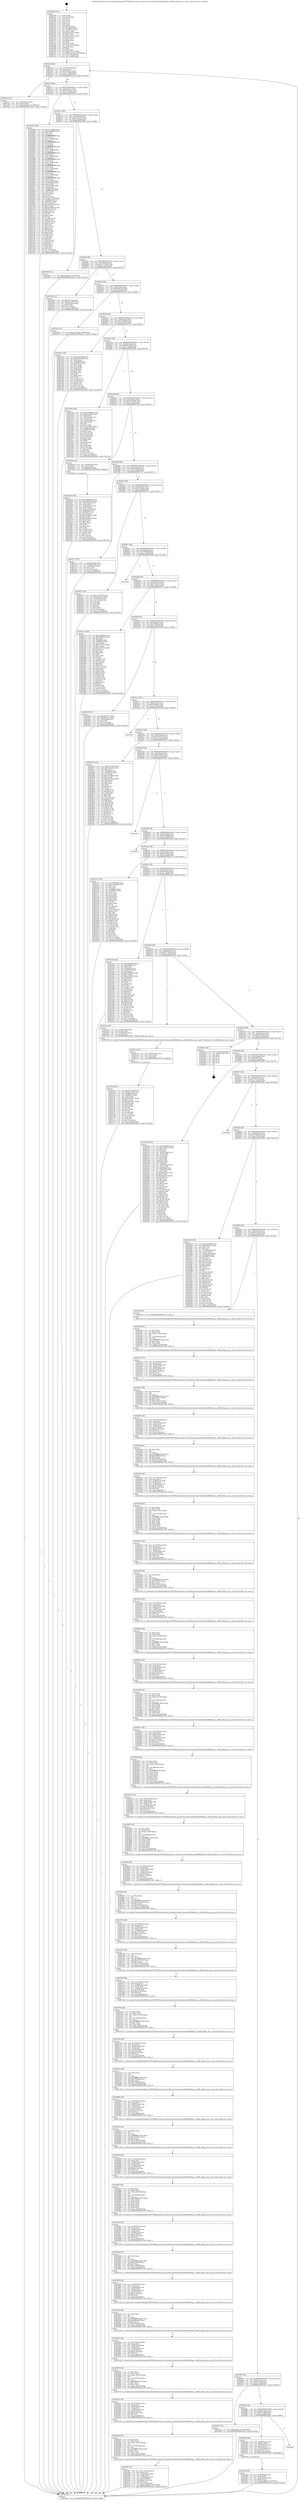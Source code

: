 digraph "0x402c40" {
  label = "0x402c40 (/mnt/c/Users/mathe/Desktop/tcc/POCII/binaries/extr_linuxdriversnetwirelessathath9kdebug.c_ath9k_debug_sync_cause_Final-ollvm.out::main(0))"
  labelloc = "t"
  node[shape=record]

  Entry [label="",width=0.3,height=0.3,shape=circle,fillcolor=black,style=filled]
  "0x402ca8" [label="{
     0x402ca8 [29]\l
     | [instrs]\l
     &nbsp;&nbsp;0x402ca8 \<+3\>: mov -0x78(%rbp),%eax\l
     &nbsp;&nbsp;0x402cab \<+2\>: mov %eax,%ecx\l
     &nbsp;&nbsp;0x402cad \<+6\>: sub $0x81822c7f,%ecx\l
     &nbsp;&nbsp;0x402cb3 \<+6\>: mov %eax,-0x8c(%rbp)\l
     &nbsp;&nbsp;0x402cb9 \<+6\>: mov %ecx,-0x90(%rbp)\l
     &nbsp;&nbsp;0x402cbf \<+6\>: je 0000000000403caa \<main+0x106a\>\l
  }"]
  "0x403caa" [label="{
     0x403caa [22]\l
     | [instrs]\l
     &nbsp;&nbsp;0x403caa \<+4\>: mov -0x70(%rbp),%rax\l
     &nbsp;&nbsp;0x403cae \<+6\>: movl $0x0,(%rax)\l
     &nbsp;&nbsp;0x403cb4 \<+7\>: movl $0xc23eed11,-0x78(%rbp)\l
     &nbsp;&nbsp;0x403cbb \<+5\>: jmp 0000000000403eeb \<main+0x12ab\>\l
  }"]
  "0x402cc5" [label="{
     0x402cc5 [28]\l
     | [instrs]\l
     &nbsp;&nbsp;0x402cc5 \<+5\>: jmp 0000000000402cca \<main+0x8a\>\l
     &nbsp;&nbsp;0x402cca \<+6\>: mov -0x8c(%rbp),%eax\l
     &nbsp;&nbsp;0x402cd0 \<+5\>: sub $0xa00e1cae,%eax\l
     &nbsp;&nbsp;0x402cd5 \<+6\>: mov %eax,-0x94(%rbp)\l
     &nbsp;&nbsp;0x402cdb \<+6\>: je 0000000000403043 \<main+0x403\>\l
  }"]
  Exit [label="",width=0.3,height=0.3,shape=circle,fillcolor=black,style=filled,peripheries=2]
  "0x403043" [label="{
     0x403043 [302]\l
     | [instrs]\l
     &nbsp;&nbsp;0x403043 \<+5\>: mov $0x727ab0e8,%eax\l
     &nbsp;&nbsp;0x403048 \<+5\>: mov $0xb83d40a9,%ecx\l
     &nbsp;&nbsp;0x40304d \<+2\>: mov $0x1,%dl\l
     &nbsp;&nbsp;0x40304f \<+3\>: mov %rsp,%rsi\l
     &nbsp;&nbsp;0x403052 \<+4\>: add $0xfffffffffffffff0,%rsi\l
     &nbsp;&nbsp;0x403056 \<+3\>: mov %rsi,%rsp\l
     &nbsp;&nbsp;0x403059 \<+4\>: mov %rsi,-0x70(%rbp)\l
     &nbsp;&nbsp;0x40305d \<+3\>: mov %rsp,%rsi\l
     &nbsp;&nbsp;0x403060 \<+4\>: add $0xfffffffffffffff0,%rsi\l
     &nbsp;&nbsp;0x403064 \<+3\>: mov %rsi,%rsp\l
     &nbsp;&nbsp;0x403067 \<+3\>: mov %rsp,%rdi\l
     &nbsp;&nbsp;0x40306a \<+4\>: add $0xfffffffffffffff0,%rdi\l
     &nbsp;&nbsp;0x40306e \<+3\>: mov %rdi,%rsp\l
     &nbsp;&nbsp;0x403071 \<+4\>: mov %rdi,-0x68(%rbp)\l
     &nbsp;&nbsp;0x403075 \<+3\>: mov %rsp,%rdi\l
     &nbsp;&nbsp;0x403078 \<+4\>: add $0xfffffffffffffff0,%rdi\l
     &nbsp;&nbsp;0x40307c \<+3\>: mov %rdi,%rsp\l
     &nbsp;&nbsp;0x40307f \<+4\>: mov %rdi,-0x60(%rbp)\l
     &nbsp;&nbsp;0x403083 \<+3\>: mov %rsp,%rdi\l
     &nbsp;&nbsp;0x403086 \<+4\>: add $0xfffffffffffffff0,%rdi\l
     &nbsp;&nbsp;0x40308a \<+3\>: mov %rdi,%rsp\l
     &nbsp;&nbsp;0x40308d \<+4\>: mov %rdi,-0x58(%rbp)\l
     &nbsp;&nbsp;0x403091 \<+3\>: mov %rsp,%rdi\l
     &nbsp;&nbsp;0x403094 \<+4\>: add $0xfffffffffffffff0,%rdi\l
     &nbsp;&nbsp;0x403098 \<+3\>: mov %rdi,%rsp\l
     &nbsp;&nbsp;0x40309b \<+4\>: mov %rdi,-0x50(%rbp)\l
     &nbsp;&nbsp;0x40309f \<+3\>: mov %rsp,%rdi\l
     &nbsp;&nbsp;0x4030a2 \<+4\>: add $0xfffffffffffffff0,%rdi\l
     &nbsp;&nbsp;0x4030a6 \<+3\>: mov %rdi,%rsp\l
     &nbsp;&nbsp;0x4030a9 \<+4\>: mov %rdi,-0x48(%rbp)\l
     &nbsp;&nbsp;0x4030ad \<+3\>: mov %rsp,%rdi\l
     &nbsp;&nbsp;0x4030b0 \<+4\>: add $0xfffffffffffffff0,%rdi\l
     &nbsp;&nbsp;0x4030b4 \<+3\>: mov %rdi,%rsp\l
     &nbsp;&nbsp;0x4030b7 \<+4\>: mov %rdi,-0x40(%rbp)\l
     &nbsp;&nbsp;0x4030bb \<+4\>: mov -0x70(%rbp),%rdi\l
     &nbsp;&nbsp;0x4030bf \<+6\>: movl $0x0,(%rdi)\l
     &nbsp;&nbsp;0x4030c5 \<+4\>: mov -0x7c(%rbp),%r8d\l
     &nbsp;&nbsp;0x4030c9 \<+3\>: mov %r8d,(%rsi)\l
     &nbsp;&nbsp;0x4030cc \<+4\>: mov -0x68(%rbp),%rdi\l
     &nbsp;&nbsp;0x4030d0 \<+7\>: mov -0x88(%rbp),%r9\l
     &nbsp;&nbsp;0x4030d7 \<+3\>: mov %r9,(%rdi)\l
     &nbsp;&nbsp;0x4030da \<+3\>: cmpl $0x2,(%rsi)\l
     &nbsp;&nbsp;0x4030dd \<+4\>: setne %r10b\l
     &nbsp;&nbsp;0x4030e1 \<+4\>: and $0x1,%r10b\l
     &nbsp;&nbsp;0x4030e5 \<+4\>: mov %r10b,-0x35(%rbp)\l
     &nbsp;&nbsp;0x4030e9 \<+8\>: mov 0x4060a4,%r11d\l
     &nbsp;&nbsp;0x4030f1 \<+7\>: mov 0x406074,%ebx\l
     &nbsp;&nbsp;0x4030f8 \<+3\>: mov %r11d,%r14d\l
     &nbsp;&nbsp;0x4030fb \<+7\>: add $0x2b23ff12,%r14d\l
     &nbsp;&nbsp;0x403102 \<+4\>: sub $0x1,%r14d\l
     &nbsp;&nbsp;0x403106 \<+7\>: sub $0x2b23ff12,%r14d\l
     &nbsp;&nbsp;0x40310d \<+4\>: imul %r14d,%r11d\l
     &nbsp;&nbsp;0x403111 \<+4\>: and $0x1,%r11d\l
     &nbsp;&nbsp;0x403115 \<+4\>: cmp $0x0,%r11d\l
     &nbsp;&nbsp;0x403119 \<+4\>: sete %r10b\l
     &nbsp;&nbsp;0x40311d \<+3\>: cmp $0xa,%ebx\l
     &nbsp;&nbsp;0x403120 \<+4\>: setl %r15b\l
     &nbsp;&nbsp;0x403124 \<+3\>: mov %r10b,%r12b\l
     &nbsp;&nbsp;0x403127 \<+4\>: xor $0xff,%r12b\l
     &nbsp;&nbsp;0x40312b \<+3\>: mov %r15b,%r13b\l
     &nbsp;&nbsp;0x40312e \<+4\>: xor $0xff,%r13b\l
     &nbsp;&nbsp;0x403132 \<+3\>: xor $0x0,%dl\l
     &nbsp;&nbsp;0x403135 \<+3\>: mov %r12b,%sil\l
     &nbsp;&nbsp;0x403138 \<+4\>: and $0x0,%sil\l
     &nbsp;&nbsp;0x40313c \<+3\>: and %dl,%r10b\l
     &nbsp;&nbsp;0x40313f \<+3\>: mov %r13b,%dil\l
     &nbsp;&nbsp;0x403142 \<+4\>: and $0x0,%dil\l
     &nbsp;&nbsp;0x403146 \<+3\>: and %dl,%r15b\l
     &nbsp;&nbsp;0x403149 \<+3\>: or %r10b,%sil\l
     &nbsp;&nbsp;0x40314c \<+3\>: or %r15b,%dil\l
     &nbsp;&nbsp;0x40314f \<+3\>: xor %dil,%sil\l
     &nbsp;&nbsp;0x403152 \<+3\>: or %r13b,%r12b\l
     &nbsp;&nbsp;0x403155 \<+4\>: xor $0xff,%r12b\l
     &nbsp;&nbsp;0x403159 \<+3\>: or $0x0,%dl\l
     &nbsp;&nbsp;0x40315c \<+3\>: and %dl,%r12b\l
     &nbsp;&nbsp;0x40315f \<+3\>: or %r12b,%sil\l
     &nbsp;&nbsp;0x403162 \<+4\>: test $0x1,%sil\l
     &nbsp;&nbsp;0x403166 \<+3\>: cmovne %ecx,%eax\l
     &nbsp;&nbsp;0x403169 \<+3\>: mov %eax,-0x78(%rbp)\l
     &nbsp;&nbsp;0x40316c \<+5\>: jmp 0000000000403eeb \<main+0x12ab\>\l
  }"]
  "0x402ce1" [label="{
     0x402ce1 [28]\l
     | [instrs]\l
     &nbsp;&nbsp;0x402ce1 \<+5\>: jmp 0000000000402ce6 \<main+0xa6\>\l
     &nbsp;&nbsp;0x402ce6 \<+6\>: mov -0x8c(%rbp),%eax\l
     &nbsp;&nbsp;0x402cec \<+5\>: sub $0xa1091471,%eax\l
     &nbsp;&nbsp;0x402cf1 \<+6\>: mov %eax,-0x98(%rbp)\l
     &nbsp;&nbsp;0x402cf7 \<+6\>: je 0000000000403b66 \<main+0xf26\>\l
  }"]
  "0x403c23" [label="{
     0x403c23 [94]\l
     | [instrs]\l
     &nbsp;&nbsp;0x403c23 \<+5\>: mov $0x57e51b68,%esi\l
     &nbsp;&nbsp;0x403c28 \<+5\>: mov $0x4bc41af2,%ecx\l
     &nbsp;&nbsp;0x403c2d \<+7\>: mov 0x4060a4,%edx\l
     &nbsp;&nbsp;0x403c34 \<+8\>: mov 0x406074,%r8d\l
     &nbsp;&nbsp;0x403c3c \<+3\>: mov %edx,%r9d\l
     &nbsp;&nbsp;0x403c3f \<+7\>: add $0x544c0611,%r9d\l
     &nbsp;&nbsp;0x403c46 \<+4\>: sub $0x1,%r9d\l
     &nbsp;&nbsp;0x403c4a \<+7\>: sub $0x544c0611,%r9d\l
     &nbsp;&nbsp;0x403c51 \<+4\>: imul %r9d,%edx\l
     &nbsp;&nbsp;0x403c55 \<+3\>: and $0x1,%edx\l
     &nbsp;&nbsp;0x403c58 \<+3\>: cmp $0x0,%edx\l
     &nbsp;&nbsp;0x403c5b \<+4\>: sete %r10b\l
     &nbsp;&nbsp;0x403c5f \<+4\>: cmp $0xa,%r8d\l
     &nbsp;&nbsp;0x403c63 \<+4\>: setl %r11b\l
     &nbsp;&nbsp;0x403c67 \<+3\>: mov %r10b,%bl\l
     &nbsp;&nbsp;0x403c6a \<+3\>: and %r11b,%bl\l
     &nbsp;&nbsp;0x403c6d \<+3\>: xor %r11b,%r10b\l
     &nbsp;&nbsp;0x403c70 \<+3\>: or %r10b,%bl\l
     &nbsp;&nbsp;0x403c73 \<+3\>: test $0x1,%bl\l
     &nbsp;&nbsp;0x403c76 \<+3\>: cmovne %ecx,%esi\l
     &nbsp;&nbsp;0x403c79 \<+3\>: mov %esi,-0x78(%rbp)\l
     &nbsp;&nbsp;0x403c7c \<+5\>: jmp 0000000000403eeb \<main+0x12ab\>\l
  }"]
  "0x403b66" [label="{
     0x403b66 [12]\l
     | [instrs]\l
     &nbsp;&nbsp;0x403b66 \<+7\>: movl $0xaf1d84c9,-0x78(%rbp)\l
     &nbsp;&nbsp;0x403b6d \<+5\>: jmp 0000000000403eeb \<main+0x12ab\>\l
  }"]
  "0x402cfd" [label="{
     0x402cfd [28]\l
     | [instrs]\l
     &nbsp;&nbsp;0x402cfd \<+5\>: jmp 0000000000402d02 \<main+0xc2\>\l
     &nbsp;&nbsp;0x402d02 \<+6\>: mov -0x8c(%rbp),%eax\l
     &nbsp;&nbsp;0x402d08 \<+5\>: sub $0xa11715d4,%eax\l
     &nbsp;&nbsp;0x402d0d \<+6\>: mov %eax,-0x9c(%rbp)\l
     &nbsp;&nbsp;0x402d13 \<+6\>: je 00000000004032b5 \<main+0x675\>\l
  }"]
  "0x403c14" [label="{
     0x403c14 [15]\l
     | [instrs]\l
     &nbsp;&nbsp;0x403c14 \<+4\>: mov -0x48(%rbp),%rax\l
     &nbsp;&nbsp;0x403c18 \<+3\>: mov (%rax),%rax\l
     &nbsp;&nbsp;0x403c1b \<+3\>: mov %rax,%rdi\l
     &nbsp;&nbsp;0x403c1e \<+5\>: call 0000000000401030 \<free@plt\>\l
     | [calls]\l
     &nbsp;&nbsp;0x401030 \{1\} (unknown)\l
  }"]
  "0x4032b5" [label="{
     0x4032b5 [27]\l
     | [instrs]\l
     &nbsp;&nbsp;0x4032b5 \<+5\>: mov $0x7357ca4,%eax\l
     &nbsp;&nbsp;0x4032ba \<+5\>: mov $0x567c1802,%ecx\l
     &nbsp;&nbsp;0x4032bf \<+3\>: mov -0x34(%rbp),%edx\l
     &nbsp;&nbsp;0x4032c2 \<+3\>: cmp $0x0,%edx\l
     &nbsp;&nbsp;0x4032c5 \<+3\>: cmove %ecx,%eax\l
     &nbsp;&nbsp;0x4032c8 \<+3\>: mov %eax,-0x78(%rbp)\l
     &nbsp;&nbsp;0x4032cb \<+5\>: jmp 0000000000403eeb \<main+0x12ab\>\l
  }"]
  "0x402d19" [label="{
     0x402d19 [28]\l
     | [instrs]\l
     &nbsp;&nbsp;0x402d19 \<+5\>: jmp 0000000000402d1e \<main+0xde\>\l
     &nbsp;&nbsp;0x402d1e \<+6\>: mov -0x8c(%rbp),%eax\l
     &nbsp;&nbsp;0x402d24 \<+5\>: sub $0xab9961eb,%eax\l
     &nbsp;&nbsp;0x402d29 \<+6\>: mov %eax,-0xa0(%rbp)\l
     &nbsp;&nbsp;0x402d2f \<+6\>: je 00000000004032a9 \<main+0x669\>\l
  }"]
  "0x4039f7" [label="{
     0x4039f7 [45]\l
     | [instrs]\l
     &nbsp;&nbsp;0x4039f7 \<+6\>: mov -0x17c(%rbp),%ecx\l
     &nbsp;&nbsp;0x4039fd \<+3\>: imul %eax,%ecx\l
     &nbsp;&nbsp;0x403a00 \<+4\>: mov -0x48(%rbp),%rdi\l
     &nbsp;&nbsp;0x403a04 \<+3\>: mov (%rdi),%rdi\l
     &nbsp;&nbsp;0x403a07 \<+4\>: mov -0x40(%rbp),%r8\l
     &nbsp;&nbsp;0x403a0b \<+3\>: movslq (%r8),%r8\l
     &nbsp;&nbsp;0x403a0e \<+4\>: imul $0x4c,%r8,%r8\l
     &nbsp;&nbsp;0x403a12 \<+3\>: add %r8,%rdi\l
     &nbsp;&nbsp;0x403a15 \<+3\>: mov %ecx,0x48(%rdi)\l
     &nbsp;&nbsp;0x403a18 \<+7\>: movl $0xee759c6d,-0x78(%rbp)\l
     &nbsp;&nbsp;0x403a1f \<+5\>: jmp 0000000000403eeb \<main+0x12ab\>\l
  }"]
  "0x4032a9" [label="{
     0x4032a9 [12]\l
     | [instrs]\l
     &nbsp;&nbsp;0x4032a9 \<+7\>: movl $0xa11715d4,-0x78(%rbp)\l
     &nbsp;&nbsp;0x4032b0 \<+5\>: jmp 0000000000403eeb \<main+0x12ab\>\l
  }"]
  "0x402d35" [label="{
     0x402d35 [28]\l
     | [instrs]\l
     &nbsp;&nbsp;0x402d35 \<+5\>: jmp 0000000000402d3a \<main+0xfa\>\l
     &nbsp;&nbsp;0x402d3a \<+6\>: mov -0x8c(%rbp),%eax\l
     &nbsp;&nbsp;0x402d40 \<+5\>: sub $0xaf1d84c9,%eax\l
     &nbsp;&nbsp;0x402d45 \<+6\>: mov %eax,-0xa4(%rbp)\l
     &nbsp;&nbsp;0x402d4b \<+6\>: je 0000000000403311 \<main+0x6d1\>\l
  }"]
  "0x4039cb" [label="{
     0x4039cb [44]\l
     | [instrs]\l
     &nbsp;&nbsp;0x4039cb \<+2\>: xor %ecx,%ecx\l
     &nbsp;&nbsp;0x4039cd \<+5\>: mov $0x2,%edx\l
     &nbsp;&nbsp;0x4039d2 \<+6\>: mov %edx,-0x178(%rbp)\l
     &nbsp;&nbsp;0x4039d8 \<+1\>: cltd\l
     &nbsp;&nbsp;0x4039d9 \<+6\>: mov -0x178(%rbp),%esi\l
     &nbsp;&nbsp;0x4039df \<+2\>: idiv %esi\l
     &nbsp;&nbsp;0x4039e1 \<+6\>: imul $0xfffffffe,%edx,%edx\l
     &nbsp;&nbsp;0x4039e7 \<+3\>: sub $0x1,%ecx\l
     &nbsp;&nbsp;0x4039ea \<+2\>: sub %ecx,%edx\l
     &nbsp;&nbsp;0x4039ec \<+6\>: mov %edx,-0x17c(%rbp)\l
     &nbsp;&nbsp;0x4039f2 \<+5\>: call 0000000000401160 \<next_i\>\l
     | [calls]\l
     &nbsp;&nbsp;0x401160 \{1\} (/mnt/c/Users/mathe/Desktop/tcc/POCII/binaries/extr_linuxdriversnetwirelessathath9kdebug.c_ath9k_debug_sync_cause_Final-ollvm.out::next_i)\l
  }"]
  "0x403311" [label="{
     0x403311 [83]\l
     | [instrs]\l
     &nbsp;&nbsp;0x403311 \<+5\>: mov $0xe10b3d8d,%eax\l
     &nbsp;&nbsp;0x403316 \<+5\>: mov $0xb58112d8,%ecx\l
     &nbsp;&nbsp;0x40331b \<+2\>: xor %edx,%edx\l
     &nbsp;&nbsp;0x40331d \<+7\>: mov 0x4060a4,%esi\l
     &nbsp;&nbsp;0x403324 \<+7\>: mov 0x406074,%edi\l
     &nbsp;&nbsp;0x40332b \<+3\>: sub $0x1,%edx\l
     &nbsp;&nbsp;0x40332e \<+3\>: mov %esi,%r8d\l
     &nbsp;&nbsp;0x403331 \<+3\>: add %edx,%r8d\l
     &nbsp;&nbsp;0x403334 \<+4\>: imul %r8d,%esi\l
     &nbsp;&nbsp;0x403338 \<+3\>: and $0x1,%esi\l
     &nbsp;&nbsp;0x40333b \<+3\>: cmp $0x0,%esi\l
     &nbsp;&nbsp;0x40333e \<+4\>: sete %r9b\l
     &nbsp;&nbsp;0x403342 \<+3\>: cmp $0xa,%edi\l
     &nbsp;&nbsp;0x403345 \<+4\>: setl %r10b\l
     &nbsp;&nbsp;0x403349 \<+3\>: mov %r9b,%r11b\l
     &nbsp;&nbsp;0x40334c \<+3\>: and %r10b,%r11b\l
     &nbsp;&nbsp;0x40334f \<+3\>: xor %r10b,%r9b\l
     &nbsp;&nbsp;0x403352 \<+3\>: or %r9b,%r11b\l
     &nbsp;&nbsp;0x403355 \<+4\>: test $0x1,%r11b\l
     &nbsp;&nbsp;0x403359 \<+3\>: cmovne %ecx,%eax\l
     &nbsp;&nbsp;0x40335c \<+3\>: mov %eax,-0x78(%rbp)\l
     &nbsp;&nbsp;0x40335f \<+5\>: jmp 0000000000403eeb \<main+0x12ab\>\l
  }"]
  "0x402d51" [label="{
     0x402d51 [28]\l
     | [instrs]\l
     &nbsp;&nbsp;0x402d51 \<+5\>: jmp 0000000000402d56 \<main+0x116\>\l
     &nbsp;&nbsp;0x402d56 \<+6\>: mov -0x8c(%rbp),%eax\l
     &nbsp;&nbsp;0x402d5c \<+5\>: sub $0xb58112d8,%eax\l
     &nbsp;&nbsp;0x402d61 \<+6\>: mov %eax,-0xa8(%rbp)\l
     &nbsp;&nbsp;0x402d67 \<+6\>: je 0000000000403364 \<main+0x724\>\l
  }"]
  "0x4039a5" [label="{
     0x4039a5 [38]\l
     | [instrs]\l
     &nbsp;&nbsp;0x4039a5 \<+6\>: mov -0x174(%rbp),%ecx\l
     &nbsp;&nbsp;0x4039ab \<+3\>: imul %eax,%ecx\l
     &nbsp;&nbsp;0x4039ae \<+4\>: mov -0x48(%rbp),%rdi\l
     &nbsp;&nbsp;0x4039b2 \<+3\>: mov (%rdi),%rdi\l
     &nbsp;&nbsp;0x4039b5 \<+4\>: mov -0x40(%rbp),%r8\l
     &nbsp;&nbsp;0x4039b9 \<+3\>: movslq (%r8),%r8\l
     &nbsp;&nbsp;0x4039bc \<+4\>: imul $0x4c,%r8,%r8\l
     &nbsp;&nbsp;0x4039c0 \<+3\>: add %r8,%rdi\l
     &nbsp;&nbsp;0x4039c3 \<+3\>: mov %ecx,0x44(%rdi)\l
     &nbsp;&nbsp;0x4039c6 \<+5\>: call 0000000000401160 \<next_i\>\l
     | [calls]\l
     &nbsp;&nbsp;0x401160 \{1\} (/mnt/c/Users/mathe/Desktop/tcc/POCII/binaries/extr_linuxdriversnetwirelessathath9kdebug.c_ath9k_debug_sync_cause_Final-ollvm.out::next_i)\l
  }"]
  "0x403364" [label="{
     0x403364 [108]\l
     | [instrs]\l
     &nbsp;&nbsp;0x403364 \<+5\>: mov $0xe10b3d8d,%eax\l
     &nbsp;&nbsp;0x403369 \<+5\>: mov $0xc9b3f6a4,%ecx\l
     &nbsp;&nbsp;0x40336e \<+2\>: xor %edx,%edx\l
     &nbsp;&nbsp;0x403370 \<+4\>: mov -0x40(%rbp),%rsi\l
     &nbsp;&nbsp;0x403374 \<+2\>: mov (%rsi),%edi\l
     &nbsp;&nbsp;0x403376 \<+4\>: mov -0x50(%rbp),%rsi\l
     &nbsp;&nbsp;0x40337a \<+2\>: cmp (%rsi),%edi\l
     &nbsp;&nbsp;0x40337c \<+4\>: setl %r8b\l
     &nbsp;&nbsp;0x403380 \<+4\>: and $0x1,%r8b\l
     &nbsp;&nbsp;0x403384 \<+4\>: mov %r8b,-0x2d(%rbp)\l
     &nbsp;&nbsp;0x403388 \<+7\>: mov 0x4060a4,%edi\l
     &nbsp;&nbsp;0x40338f \<+8\>: mov 0x406074,%r9d\l
     &nbsp;&nbsp;0x403397 \<+3\>: sub $0x1,%edx\l
     &nbsp;&nbsp;0x40339a \<+3\>: mov %edi,%r10d\l
     &nbsp;&nbsp;0x40339d \<+3\>: add %edx,%r10d\l
     &nbsp;&nbsp;0x4033a0 \<+4\>: imul %r10d,%edi\l
     &nbsp;&nbsp;0x4033a4 \<+3\>: and $0x1,%edi\l
     &nbsp;&nbsp;0x4033a7 \<+3\>: cmp $0x0,%edi\l
     &nbsp;&nbsp;0x4033aa \<+4\>: sete %r8b\l
     &nbsp;&nbsp;0x4033ae \<+4\>: cmp $0xa,%r9d\l
     &nbsp;&nbsp;0x4033b2 \<+4\>: setl %r11b\l
     &nbsp;&nbsp;0x4033b6 \<+3\>: mov %r8b,%bl\l
     &nbsp;&nbsp;0x4033b9 \<+3\>: and %r11b,%bl\l
     &nbsp;&nbsp;0x4033bc \<+3\>: xor %r11b,%r8b\l
     &nbsp;&nbsp;0x4033bf \<+3\>: or %r8b,%bl\l
     &nbsp;&nbsp;0x4033c2 \<+3\>: test $0x1,%bl\l
     &nbsp;&nbsp;0x4033c5 \<+3\>: cmovne %ecx,%eax\l
     &nbsp;&nbsp;0x4033c8 \<+3\>: mov %eax,-0x78(%rbp)\l
     &nbsp;&nbsp;0x4033cb \<+5\>: jmp 0000000000403eeb \<main+0x12ab\>\l
  }"]
  "0x402d6d" [label="{
     0x402d6d [28]\l
     | [instrs]\l
     &nbsp;&nbsp;0x402d6d \<+5\>: jmp 0000000000402d72 \<main+0x132\>\l
     &nbsp;&nbsp;0x402d72 \<+6\>: mov -0x8c(%rbp),%eax\l
     &nbsp;&nbsp;0x402d78 \<+5\>: sub $0xb767ab06,%eax\l
     &nbsp;&nbsp;0x402d7d \<+6\>: mov %eax,-0xac(%rbp)\l
     &nbsp;&nbsp;0x402d83 \<+6\>: je 000000000040322d \<main+0x5ed\>\l
  }"]
  "0x403979" [label="{
     0x403979 [44]\l
     | [instrs]\l
     &nbsp;&nbsp;0x403979 \<+2\>: xor %ecx,%ecx\l
     &nbsp;&nbsp;0x40397b \<+5\>: mov $0x2,%edx\l
     &nbsp;&nbsp;0x403980 \<+6\>: mov %edx,-0x170(%rbp)\l
     &nbsp;&nbsp;0x403986 \<+1\>: cltd\l
     &nbsp;&nbsp;0x403987 \<+6\>: mov -0x170(%rbp),%esi\l
     &nbsp;&nbsp;0x40398d \<+2\>: idiv %esi\l
     &nbsp;&nbsp;0x40398f \<+6\>: imul $0xfffffffe,%edx,%edx\l
     &nbsp;&nbsp;0x403995 \<+3\>: sub $0x1,%ecx\l
     &nbsp;&nbsp;0x403998 \<+2\>: sub %ecx,%edx\l
     &nbsp;&nbsp;0x40399a \<+6\>: mov %edx,-0x174(%rbp)\l
     &nbsp;&nbsp;0x4039a0 \<+5\>: call 0000000000401160 \<next_i\>\l
     | [calls]\l
     &nbsp;&nbsp;0x401160 \{1\} (/mnt/c/Users/mathe/Desktop/tcc/POCII/binaries/extr_linuxdriversnetwirelessathath9kdebug.c_ath9k_debug_sync_cause_Final-ollvm.out::next_i)\l
  }"]
  "0x40322d" [label="{
     0x40322d [16]\l
     | [instrs]\l
     &nbsp;&nbsp;0x40322d \<+4\>: mov -0x68(%rbp),%rax\l
     &nbsp;&nbsp;0x403231 \<+3\>: mov (%rax),%rax\l
     &nbsp;&nbsp;0x403234 \<+4\>: mov 0x8(%rax),%rdi\l
     &nbsp;&nbsp;0x403238 \<+5\>: call 0000000000401060 \<atoi@plt\>\l
     | [calls]\l
     &nbsp;&nbsp;0x401060 \{1\} (unknown)\l
  }"]
  "0x402d89" [label="{
     0x402d89 [28]\l
     | [instrs]\l
     &nbsp;&nbsp;0x402d89 \<+5\>: jmp 0000000000402d8e \<main+0x14e\>\l
     &nbsp;&nbsp;0x402d8e \<+6\>: mov -0x8c(%rbp),%eax\l
     &nbsp;&nbsp;0x402d94 \<+5\>: sub $0xb83d40a9,%eax\l
     &nbsp;&nbsp;0x402d99 \<+6\>: mov %eax,-0xb0(%rbp)\l
     &nbsp;&nbsp;0x402d9f \<+6\>: je 0000000000403171 \<main+0x531\>\l
  }"]
  "0x403953" [label="{
     0x403953 [38]\l
     | [instrs]\l
     &nbsp;&nbsp;0x403953 \<+6\>: mov -0x16c(%rbp),%ecx\l
     &nbsp;&nbsp;0x403959 \<+3\>: imul %eax,%ecx\l
     &nbsp;&nbsp;0x40395c \<+4\>: mov -0x48(%rbp),%rdi\l
     &nbsp;&nbsp;0x403960 \<+3\>: mov (%rdi),%rdi\l
     &nbsp;&nbsp;0x403963 \<+4\>: mov -0x40(%rbp),%r8\l
     &nbsp;&nbsp;0x403967 \<+3\>: movslq (%r8),%r8\l
     &nbsp;&nbsp;0x40396a \<+4\>: imul $0x4c,%r8,%r8\l
     &nbsp;&nbsp;0x40396e \<+3\>: add %r8,%rdi\l
     &nbsp;&nbsp;0x403971 \<+3\>: mov %ecx,0x40(%rdi)\l
     &nbsp;&nbsp;0x403974 \<+5\>: call 0000000000401160 \<next_i\>\l
     | [calls]\l
     &nbsp;&nbsp;0x401160 \{1\} (/mnt/c/Users/mathe/Desktop/tcc/POCII/binaries/extr_linuxdriversnetwirelessathath9kdebug.c_ath9k_debug_sync_cause_Final-ollvm.out::next_i)\l
  }"]
  "0x403171" [label="{
     0x403171 [27]\l
     | [instrs]\l
     &nbsp;&nbsp;0x403171 \<+5\>: mov $0xed5c9f34,%eax\l
     &nbsp;&nbsp;0x403176 \<+5\>: mov $0xdbfc2b9a,%ecx\l
     &nbsp;&nbsp;0x40317b \<+3\>: mov -0x35(%rbp),%dl\l
     &nbsp;&nbsp;0x40317e \<+3\>: test $0x1,%dl\l
     &nbsp;&nbsp;0x403181 \<+3\>: cmovne %ecx,%eax\l
     &nbsp;&nbsp;0x403184 \<+3\>: mov %eax,-0x78(%rbp)\l
     &nbsp;&nbsp;0x403187 \<+5\>: jmp 0000000000403eeb \<main+0x12ab\>\l
  }"]
  "0x402da5" [label="{
     0x402da5 [28]\l
     | [instrs]\l
     &nbsp;&nbsp;0x402da5 \<+5\>: jmp 0000000000402daa \<main+0x16a\>\l
     &nbsp;&nbsp;0x402daa \<+6\>: mov -0x8c(%rbp),%eax\l
     &nbsp;&nbsp;0x402db0 \<+5\>: sub $0xbc5ed4ae,%eax\l
     &nbsp;&nbsp;0x402db5 \<+6\>: mov %eax,-0xb4(%rbp)\l
     &nbsp;&nbsp;0x402dbb \<+6\>: je 0000000000403017 \<main+0x3d7\>\l
  }"]
  "0x40392b" [label="{
     0x40392b [40]\l
     | [instrs]\l
     &nbsp;&nbsp;0x40392b \<+5\>: mov $0x2,%ecx\l
     &nbsp;&nbsp;0x403930 \<+1\>: cltd\l
     &nbsp;&nbsp;0x403931 \<+2\>: idiv %ecx\l
     &nbsp;&nbsp;0x403933 \<+6\>: imul $0xfffffffe,%edx,%ecx\l
     &nbsp;&nbsp;0x403939 \<+6\>: add $0x882cddbf,%ecx\l
     &nbsp;&nbsp;0x40393f \<+3\>: add $0x1,%ecx\l
     &nbsp;&nbsp;0x403942 \<+6\>: sub $0x882cddbf,%ecx\l
     &nbsp;&nbsp;0x403948 \<+6\>: mov %ecx,-0x16c(%rbp)\l
     &nbsp;&nbsp;0x40394e \<+5\>: call 0000000000401160 \<next_i\>\l
     | [calls]\l
     &nbsp;&nbsp;0x401160 \{1\} (/mnt/c/Users/mathe/Desktop/tcc/POCII/binaries/extr_linuxdriversnetwirelessathath9kdebug.c_ath9k_debug_sync_cause_Final-ollvm.out::next_i)\l
  }"]
  "0x403017" [label="{
     0x403017 [44]\l
     | [instrs]\l
     &nbsp;&nbsp;0x403017 \<+5\>: mov $0x727ab0e8,%eax\l
     &nbsp;&nbsp;0x40301c \<+5\>: mov $0xa00e1cae,%ecx\l
     &nbsp;&nbsp;0x403021 \<+3\>: mov -0x72(%rbp),%dl\l
     &nbsp;&nbsp;0x403024 \<+4\>: mov -0x71(%rbp),%sil\l
     &nbsp;&nbsp;0x403028 \<+3\>: mov %dl,%dil\l
     &nbsp;&nbsp;0x40302b \<+3\>: and %sil,%dil\l
     &nbsp;&nbsp;0x40302e \<+3\>: xor %sil,%dl\l
     &nbsp;&nbsp;0x403031 \<+3\>: or %dl,%dil\l
     &nbsp;&nbsp;0x403034 \<+4\>: test $0x1,%dil\l
     &nbsp;&nbsp;0x403038 \<+3\>: cmovne %ecx,%eax\l
     &nbsp;&nbsp;0x40303b \<+3\>: mov %eax,-0x78(%rbp)\l
     &nbsp;&nbsp;0x40303e \<+5\>: jmp 0000000000403eeb \<main+0x12ab\>\l
  }"]
  "0x402dc1" [label="{
     0x402dc1 [28]\l
     | [instrs]\l
     &nbsp;&nbsp;0x402dc1 \<+5\>: jmp 0000000000402dc6 \<main+0x186\>\l
     &nbsp;&nbsp;0x402dc6 \<+6\>: mov -0x8c(%rbp),%eax\l
     &nbsp;&nbsp;0x402dcc \<+5\>: sub $0xc18f1880,%eax\l
     &nbsp;&nbsp;0x402dd1 \<+6\>: mov %eax,-0xb8(%rbp)\l
     &nbsp;&nbsp;0x402dd7 \<+6\>: je 0000000000403ed9 \<main+0x1299\>\l
  }"]
  "0x403eeb" [label="{
     0x403eeb [5]\l
     | [instrs]\l
     &nbsp;&nbsp;0x403eeb \<+5\>: jmp 0000000000402ca8 \<main+0x68\>\l
  }"]
  "0x402c40" [label="{
     0x402c40 [104]\l
     | [instrs]\l
     &nbsp;&nbsp;0x402c40 \<+1\>: push %rbp\l
     &nbsp;&nbsp;0x402c41 \<+3\>: mov %rsp,%rbp\l
     &nbsp;&nbsp;0x402c44 \<+2\>: push %r15\l
     &nbsp;&nbsp;0x402c46 \<+2\>: push %r14\l
     &nbsp;&nbsp;0x402c48 \<+2\>: push %r13\l
     &nbsp;&nbsp;0x402c4a \<+2\>: push %r12\l
     &nbsp;&nbsp;0x402c4c \<+1\>: push %rbx\l
     &nbsp;&nbsp;0x402c4d \<+7\>: sub $0x178,%rsp\l
     &nbsp;&nbsp;0x402c54 \<+7\>: mov 0x4060a4,%eax\l
     &nbsp;&nbsp;0x402c5b \<+7\>: mov 0x406074,%ecx\l
     &nbsp;&nbsp;0x402c62 \<+2\>: mov %eax,%edx\l
     &nbsp;&nbsp;0x402c64 \<+6\>: add $0xfcce221d,%edx\l
     &nbsp;&nbsp;0x402c6a \<+3\>: sub $0x1,%edx\l
     &nbsp;&nbsp;0x402c6d \<+6\>: sub $0xfcce221d,%edx\l
     &nbsp;&nbsp;0x402c73 \<+3\>: imul %edx,%eax\l
     &nbsp;&nbsp;0x402c76 \<+3\>: and $0x1,%eax\l
     &nbsp;&nbsp;0x402c79 \<+3\>: cmp $0x0,%eax\l
     &nbsp;&nbsp;0x402c7c \<+4\>: sete %r8b\l
     &nbsp;&nbsp;0x402c80 \<+4\>: and $0x1,%r8b\l
     &nbsp;&nbsp;0x402c84 \<+4\>: mov %r8b,-0x72(%rbp)\l
     &nbsp;&nbsp;0x402c88 \<+3\>: cmp $0xa,%ecx\l
     &nbsp;&nbsp;0x402c8b \<+4\>: setl %r8b\l
     &nbsp;&nbsp;0x402c8f \<+4\>: and $0x1,%r8b\l
     &nbsp;&nbsp;0x402c93 \<+4\>: mov %r8b,-0x71(%rbp)\l
     &nbsp;&nbsp;0x402c97 \<+7\>: movl $0xbc5ed4ae,-0x78(%rbp)\l
     &nbsp;&nbsp;0x402c9e \<+3\>: mov %edi,-0x7c(%rbp)\l
     &nbsp;&nbsp;0x402ca1 \<+7\>: mov %rsi,-0x88(%rbp)\l
  }"]
  "0x403905" [label="{
     0x403905 [38]\l
     | [instrs]\l
     &nbsp;&nbsp;0x403905 \<+6\>: mov -0x168(%rbp),%ecx\l
     &nbsp;&nbsp;0x40390b \<+3\>: imul %eax,%ecx\l
     &nbsp;&nbsp;0x40390e \<+4\>: mov -0x48(%rbp),%rdi\l
     &nbsp;&nbsp;0x403912 \<+3\>: mov (%rdi),%rdi\l
     &nbsp;&nbsp;0x403915 \<+4\>: mov -0x40(%rbp),%r8\l
     &nbsp;&nbsp;0x403919 \<+3\>: movslq (%r8),%r8\l
     &nbsp;&nbsp;0x40391c \<+4\>: imul $0x4c,%r8,%r8\l
     &nbsp;&nbsp;0x403920 \<+3\>: add %r8,%rdi\l
     &nbsp;&nbsp;0x403923 \<+3\>: mov %ecx,0x3c(%rdi)\l
     &nbsp;&nbsp;0x403926 \<+5\>: call 0000000000401160 \<next_i\>\l
     | [calls]\l
     &nbsp;&nbsp;0x401160 \{1\} (/mnt/c/Users/mathe/Desktop/tcc/POCII/binaries/extr_linuxdriversnetwirelessathath9kdebug.c_ath9k_debug_sync_cause_Final-ollvm.out::next_i)\l
  }"]
  "0x4038dd" [label="{
     0x4038dd [40]\l
     | [instrs]\l
     &nbsp;&nbsp;0x4038dd \<+5\>: mov $0x2,%ecx\l
     &nbsp;&nbsp;0x4038e2 \<+1\>: cltd\l
     &nbsp;&nbsp;0x4038e3 \<+2\>: idiv %ecx\l
     &nbsp;&nbsp;0x4038e5 \<+6\>: imul $0xfffffffe,%edx,%ecx\l
     &nbsp;&nbsp;0x4038eb \<+6\>: sub $0xbae569f9,%ecx\l
     &nbsp;&nbsp;0x4038f1 \<+3\>: add $0x1,%ecx\l
     &nbsp;&nbsp;0x4038f4 \<+6\>: add $0xbae569f9,%ecx\l
     &nbsp;&nbsp;0x4038fa \<+6\>: mov %ecx,-0x168(%rbp)\l
     &nbsp;&nbsp;0x403900 \<+5\>: call 0000000000401160 \<next_i\>\l
     | [calls]\l
     &nbsp;&nbsp;0x401160 \{1\} (/mnt/c/Users/mathe/Desktop/tcc/POCII/binaries/extr_linuxdriversnetwirelessathath9kdebug.c_ath9k_debug_sync_cause_Final-ollvm.out::next_i)\l
  }"]
  "0x403ed9" [label="{
     0x403ed9\l
  }", style=dashed]
  "0x402ddd" [label="{
     0x402ddd [28]\l
     | [instrs]\l
     &nbsp;&nbsp;0x402ddd \<+5\>: jmp 0000000000402de2 \<main+0x1a2\>\l
     &nbsp;&nbsp;0x402de2 \<+6\>: mov -0x8c(%rbp),%eax\l
     &nbsp;&nbsp;0x402de8 \<+5\>: sub $0xc23eed11,%eax\l
     &nbsp;&nbsp;0x402ded \<+6\>: mov %eax,-0xbc(%rbp)\l
     &nbsp;&nbsp;0x402df3 \<+6\>: je 0000000000403cc0 \<main+0x1080\>\l
  }"]
  "0x4038b7" [label="{
     0x4038b7 [38]\l
     | [instrs]\l
     &nbsp;&nbsp;0x4038b7 \<+6\>: mov -0x164(%rbp),%ecx\l
     &nbsp;&nbsp;0x4038bd \<+3\>: imul %eax,%ecx\l
     &nbsp;&nbsp;0x4038c0 \<+4\>: mov -0x48(%rbp),%rdi\l
     &nbsp;&nbsp;0x4038c4 \<+3\>: mov (%rdi),%rdi\l
     &nbsp;&nbsp;0x4038c7 \<+4\>: mov -0x40(%rbp),%r8\l
     &nbsp;&nbsp;0x4038cb \<+3\>: movslq (%r8),%r8\l
     &nbsp;&nbsp;0x4038ce \<+4\>: imul $0x4c,%r8,%r8\l
     &nbsp;&nbsp;0x4038d2 \<+3\>: add %r8,%rdi\l
     &nbsp;&nbsp;0x4038d5 \<+3\>: mov %ecx,0x38(%rdi)\l
     &nbsp;&nbsp;0x4038d8 \<+5\>: call 0000000000401160 \<next_i\>\l
     | [calls]\l
     &nbsp;&nbsp;0x401160 \{1\} (/mnt/c/Users/mathe/Desktop/tcc/POCII/binaries/extr_linuxdriversnetwirelessathath9kdebug.c_ath9k_debug_sync_cause_Final-ollvm.out::next_i)\l
  }"]
  "0x403cc0" [label="{
     0x403cc0 [144]\l
     | [instrs]\l
     &nbsp;&nbsp;0x403cc0 \<+5\>: mov $0xc18f1880,%eax\l
     &nbsp;&nbsp;0x403cc5 \<+5\>: mov $0x3588fe22,%ecx\l
     &nbsp;&nbsp;0x403cca \<+2\>: mov $0x1,%dl\l
     &nbsp;&nbsp;0x403ccc \<+7\>: mov 0x4060a4,%esi\l
     &nbsp;&nbsp;0x403cd3 \<+7\>: mov 0x406074,%edi\l
     &nbsp;&nbsp;0x403cda \<+3\>: mov %esi,%r8d\l
     &nbsp;&nbsp;0x403cdd \<+7\>: sub $0x1a517cfa,%r8d\l
     &nbsp;&nbsp;0x403ce4 \<+4\>: sub $0x1,%r8d\l
     &nbsp;&nbsp;0x403ce8 \<+7\>: add $0x1a517cfa,%r8d\l
     &nbsp;&nbsp;0x403cef \<+4\>: imul %r8d,%esi\l
     &nbsp;&nbsp;0x403cf3 \<+3\>: and $0x1,%esi\l
     &nbsp;&nbsp;0x403cf6 \<+3\>: cmp $0x0,%esi\l
     &nbsp;&nbsp;0x403cf9 \<+4\>: sete %r9b\l
     &nbsp;&nbsp;0x403cfd \<+3\>: cmp $0xa,%edi\l
     &nbsp;&nbsp;0x403d00 \<+4\>: setl %r10b\l
     &nbsp;&nbsp;0x403d04 \<+3\>: mov %r9b,%r11b\l
     &nbsp;&nbsp;0x403d07 \<+4\>: xor $0xff,%r11b\l
     &nbsp;&nbsp;0x403d0b \<+3\>: mov %r10b,%bl\l
     &nbsp;&nbsp;0x403d0e \<+3\>: xor $0xff,%bl\l
     &nbsp;&nbsp;0x403d11 \<+3\>: xor $0x0,%dl\l
     &nbsp;&nbsp;0x403d14 \<+3\>: mov %r11b,%r14b\l
     &nbsp;&nbsp;0x403d17 \<+4\>: and $0x0,%r14b\l
     &nbsp;&nbsp;0x403d1b \<+3\>: and %dl,%r9b\l
     &nbsp;&nbsp;0x403d1e \<+3\>: mov %bl,%r15b\l
     &nbsp;&nbsp;0x403d21 \<+4\>: and $0x0,%r15b\l
     &nbsp;&nbsp;0x403d25 \<+3\>: and %dl,%r10b\l
     &nbsp;&nbsp;0x403d28 \<+3\>: or %r9b,%r14b\l
     &nbsp;&nbsp;0x403d2b \<+3\>: or %r10b,%r15b\l
     &nbsp;&nbsp;0x403d2e \<+3\>: xor %r15b,%r14b\l
     &nbsp;&nbsp;0x403d31 \<+3\>: or %bl,%r11b\l
     &nbsp;&nbsp;0x403d34 \<+4\>: xor $0xff,%r11b\l
     &nbsp;&nbsp;0x403d38 \<+3\>: or $0x0,%dl\l
     &nbsp;&nbsp;0x403d3b \<+3\>: and %dl,%r11b\l
     &nbsp;&nbsp;0x403d3e \<+3\>: or %r11b,%r14b\l
     &nbsp;&nbsp;0x403d41 \<+4\>: test $0x1,%r14b\l
     &nbsp;&nbsp;0x403d45 \<+3\>: cmovne %ecx,%eax\l
     &nbsp;&nbsp;0x403d48 \<+3\>: mov %eax,-0x78(%rbp)\l
     &nbsp;&nbsp;0x403d4b \<+5\>: jmp 0000000000403eeb \<main+0x12ab\>\l
  }"]
  "0x402df9" [label="{
     0x402df9 [28]\l
     | [instrs]\l
     &nbsp;&nbsp;0x402df9 \<+5\>: jmp 0000000000402dfe \<main+0x1be\>\l
     &nbsp;&nbsp;0x402dfe \<+6\>: mov -0x8c(%rbp),%eax\l
     &nbsp;&nbsp;0x402e04 \<+5\>: sub $0xc9b3f6a4,%eax\l
     &nbsp;&nbsp;0x402e09 \<+6\>: mov %eax,-0xc0(%rbp)\l
     &nbsp;&nbsp;0x402e0f \<+6\>: je 00000000004033d0 \<main+0x790\>\l
  }"]
  "0x40387f" [label="{
     0x40387f [56]\l
     | [instrs]\l
     &nbsp;&nbsp;0x40387f \<+2\>: xor %ecx,%ecx\l
     &nbsp;&nbsp;0x403881 \<+5\>: mov $0x2,%edx\l
     &nbsp;&nbsp;0x403886 \<+6\>: mov %edx,-0x160(%rbp)\l
     &nbsp;&nbsp;0x40388c \<+1\>: cltd\l
     &nbsp;&nbsp;0x40388d \<+6\>: mov -0x160(%rbp),%esi\l
     &nbsp;&nbsp;0x403893 \<+2\>: idiv %esi\l
     &nbsp;&nbsp;0x403895 \<+6\>: imul $0xfffffffe,%edx,%edx\l
     &nbsp;&nbsp;0x40389b \<+3\>: mov %ecx,%r9d\l
     &nbsp;&nbsp;0x40389e \<+3\>: sub %edx,%r9d\l
     &nbsp;&nbsp;0x4038a1 \<+2\>: mov %ecx,%edx\l
     &nbsp;&nbsp;0x4038a3 \<+3\>: sub $0x1,%edx\l
     &nbsp;&nbsp;0x4038a6 \<+3\>: add %edx,%r9d\l
     &nbsp;&nbsp;0x4038a9 \<+3\>: sub %r9d,%ecx\l
     &nbsp;&nbsp;0x4038ac \<+6\>: mov %ecx,-0x164(%rbp)\l
     &nbsp;&nbsp;0x4038b2 \<+5\>: call 0000000000401160 \<next_i\>\l
     | [calls]\l
     &nbsp;&nbsp;0x401160 \{1\} (/mnt/c/Users/mathe/Desktop/tcc/POCII/binaries/extr_linuxdriversnetwirelessathath9kdebug.c_ath9k_debug_sync_cause_Final-ollvm.out::next_i)\l
  }"]
  "0x4033d0" [label="{
     0x4033d0 [27]\l
     | [instrs]\l
     &nbsp;&nbsp;0x4033d0 \<+5\>: mov $0xd32f37cc,%eax\l
     &nbsp;&nbsp;0x4033d5 \<+5\>: mov $0x46543cce,%ecx\l
     &nbsp;&nbsp;0x4033da \<+3\>: mov -0x2d(%rbp),%dl\l
     &nbsp;&nbsp;0x4033dd \<+3\>: test $0x1,%dl\l
     &nbsp;&nbsp;0x4033e0 \<+3\>: cmovne %ecx,%eax\l
     &nbsp;&nbsp;0x4033e3 \<+3\>: mov %eax,-0x78(%rbp)\l
     &nbsp;&nbsp;0x4033e6 \<+5\>: jmp 0000000000403eeb \<main+0x12ab\>\l
  }"]
  "0x402e15" [label="{
     0x402e15 [28]\l
     | [instrs]\l
     &nbsp;&nbsp;0x402e15 \<+5\>: jmp 0000000000402e1a \<main+0x1da\>\l
     &nbsp;&nbsp;0x402e1a \<+6\>: mov -0x8c(%rbp),%eax\l
     &nbsp;&nbsp;0x402e20 \<+5\>: sub $0xcd6d9efa,%eax\l
     &nbsp;&nbsp;0x402e25 \<+6\>: mov %eax,-0xc4(%rbp)\l
     &nbsp;&nbsp;0x402e2b \<+6\>: je 0000000000403c99 \<main+0x1059\>\l
  }"]
  "0x403859" [label="{
     0x403859 [38]\l
     | [instrs]\l
     &nbsp;&nbsp;0x403859 \<+6\>: mov -0x15c(%rbp),%ecx\l
     &nbsp;&nbsp;0x40385f \<+3\>: imul %eax,%ecx\l
     &nbsp;&nbsp;0x403862 \<+4\>: mov -0x48(%rbp),%rdi\l
     &nbsp;&nbsp;0x403866 \<+3\>: mov (%rdi),%rdi\l
     &nbsp;&nbsp;0x403869 \<+4\>: mov -0x40(%rbp),%r8\l
     &nbsp;&nbsp;0x40386d \<+3\>: movslq (%r8),%r8\l
     &nbsp;&nbsp;0x403870 \<+4\>: imul $0x4c,%r8,%r8\l
     &nbsp;&nbsp;0x403874 \<+3\>: add %r8,%rdi\l
     &nbsp;&nbsp;0x403877 \<+3\>: mov %ecx,0x34(%rdi)\l
     &nbsp;&nbsp;0x40387a \<+5\>: call 0000000000401160 \<next_i\>\l
     | [calls]\l
     &nbsp;&nbsp;0x401160 \{1\} (/mnt/c/Users/mathe/Desktop/tcc/POCII/binaries/extr_linuxdriversnetwirelessathath9kdebug.c_ath9k_debug_sync_cause_Final-ollvm.out::next_i)\l
  }"]
  "0x403c99" [label="{
     0x403c99\l
  }", style=dashed]
  "0x402e31" [label="{
     0x402e31 [28]\l
     | [instrs]\l
     &nbsp;&nbsp;0x402e31 \<+5\>: jmp 0000000000402e36 \<main+0x1f6\>\l
     &nbsp;&nbsp;0x402e36 \<+6\>: mov -0x8c(%rbp),%eax\l
     &nbsp;&nbsp;0x402e3c \<+5\>: sub $0xd32f37cc,%eax\l
     &nbsp;&nbsp;0x402e41 \<+6\>: mov %eax,-0xc8(%rbp)\l
     &nbsp;&nbsp;0x402e47 \<+6\>: je 0000000000403b72 \<main+0xf32\>\l
  }"]
  "0x403831" [label="{
     0x403831 [40]\l
     | [instrs]\l
     &nbsp;&nbsp;0x403831 \<+5\>: mov $0x2,%ecx\l
     &nbsp;&nbsp;0x403836 \<+1\>: cltd\l
     &nbsp;&nbsp;0x403837 \<+2\>: idiv %ecx\l
     &nbsp;&nbsp;0x403839 \<+6\>: imul $0xfffffffe,%edx,%ecx\l
     &nbsp;&nbsp;0x40383f \<+6\>: sub $0x27bd9321,%ecx\l
     &nbsp;&nbsp;0x403845 \<+3\>: add $0x1,%ecx\l
     &nbsp;&nbsp;0x403848 \<+6\>: add $0x27bd9321,%ecx\l
     &nbsp;&nbsp;0x40384e \<+6\>: mov %ecx,-0x15c(%rbp)\l
     &nbsp;&nbsp;0x403854 \<+5\>: call 0000000000401160 \<next_i\>\l
     | [calls]\l
     &nbsp;&nbsp;0x401160 \{1\} (/mnt/c/Users/mathe/Desktop/tcc/POCII/binaries/extr_linuxdriversnetwirelessathath9kdebug.c_ath9k_debug_sync_cause_Final-ollvm.out::next_i)\l
  }"]
  "0x403b72" [label="{
     0x403b72 [144]\l
     | [instrs]\l
     &nbsp;&nbsp;0x403b72 \<+5\>: mov $0x57e51b68,%eax\l
     &nbsp;&nbsp;0x403b77 \<+5\>: mov $0xf575d4aa,%ecx\l
     &nbsp;&nbsp;0x403b7c \<+2\>: mov $0x1,%dl\l
     &nbsp;&nbsp;0x403b7e \<+7\>: mov 0x4060a4,%esi\l
     &nbsp;&nbsp;0x403b85 \<+7\>: mov 0x406074,%edi\l
     &nbsp;&nbsp;0x403b8c \<+3\>: mov %esi,%r8d\l
     &nbsp;&nbsp;0x403b8f \<+7\>: add $0xc41538a9,%r8d\l
     &nbsp;&nbsp;0x403b96 \<+4\>: sub $0x1,%r8d\l
     &nbsp;&nbsp;0x403b9a \<+7\>: sub $0xc41538a9,%r8d\l
     &nbsp;&nbsp;0x403ba1 \<+4\>: imul %r8d,%esi\l
     &nbsp;&nbsp;0x403ba5 \<+3\>: and $0x1,%esi\l
     &nbsp;&nbsp;0x403ba8 \<+3\>: cmp $0x0,%esi\l
     &nbsp;&nbsp;0x403bab \<+4\>: sete %r9b\l
     &nbsp;&nbsp;0x403baf \<+3\>: cmp $0xa,%edi\l
     &nbsp;&nbsp;0x403bb2 \<+4\>: setl %r10b\l
     &nbsp;&nbsp;0x403bb6 \<+3\>: mov %r9b,%r11b\l
     &nbsp;&nbsp;0x403bb9 \<+4\>: xor $0xff,%r11b\l
     &nbsp;&nbsp;0x403bbd \<+3\>: mov %r10b,%bl\l
     &nbsp;&nbsp;0x403bc0 \<+3\>: xor $0xff,%bl\l
     &nbsp;&nbsp;0x403bc3 \<+3\>: xor $0x1,%dl\l
     &nbsp;&nbsp;0x403bc6 \<+3\>: mov %r11b,%r14b\l
     &nbsp;&nbsp;0x403bc9 \<+4\>: and $0xff,%r14b\l
     &nbsp;&nbsp;0x403bcd \<+3\>: and %dl,%r9b\l
     &nbsp;&nbsp;0x403bd0 \<+3\>: mov %bl,%r15b\l
     &nbsp;&nbsp;0x403bd3 \<+4\>: and $0xff,%r15b\l
     &nbsp;&nbsp;0x403bd7 \<+3\>: and %dl,%r10b\l
     &nbsp;&nbsp;0x403bda \<+3\>: or %r9b,%r14b\l
     &nbsp;&nbsp;0x403bdd \<+3\>: or %r10b,%r15b\l
     &nbsp;&nbsp;0x403be0 \<+3\>: xor %r15b,%r14b\l
     &nbsp;&nbsp;0x403be3 \<+3\>: or %bl,%r11b\l
     &nbsp;&nbsp;0x403be6 \<+4\>: xor $0xff,%r11b\l
     &nbsp;&nbsp;0x403bea \<+3\>: or $0x1,%dl\l
     &nbsp;&nbsp;0x403bed \<+3\>: and %dl,%r11b\l
     &nbsp;&nbsp;0x403bf0 \<+3\>: or %r11b,%r14b\l
     &nbsp;&nbsp;0x403bf3 \<+4\>: test $0x1,%r14b\l
     &nbsp;&nbsp;0x403bf7 \<+3\>: cmovne %ecx,%eax\l
     &nbsp;&nbsp;0x403bfa \<+3\>: mov %eax,-0x78(%rbp)\l
     &nbsp;&nbsp;0x403bfd \<+5\>: jmp 0000000000403eeb \<main+0x12ab\>\l
  }"]
  "0x402e4d" [label="{
     0x402e4d [28]\l
     | [instrs]\l
     &nbsp;&nbsp;0x402e4d \<+5\>: jmp 0000000000402e52 \<main+0x212\>\l
     &nbsp;&nbsp;0x402e52 \<+6\>: mov -0x8c(%rbp),%eax\l
     &nbsp;&nbsp;0x402e58 \<+5\>: sub $0xdbfc2b9a,%eax\l
     &nbsp;&nbsp;0x402e5d \<+6\>: mov %eax,-0xcc(%rbp)\l
     &nbsp;&nbsp;0x402e63 \<+6\>: je 000000000040318c \<main+0x54c\>\l
  }"]
  "0x40380b" [label="{
     0x40380b [38]\l
     | [instrs]\l
     &nbsp;&nbsp;0x40380b \<+6\>: mov -0x158(%rbp),%ecx\l
     &nbsp;&nbsp;0x403811 \<+3\>: imul %eax,%ecx\l
     &nbsp;&nbsp;0x403814 \<+4\>: mov -0x48(%rbp),%rdi\l
     &nbsp;&nbsp;0x403818 \<+3\>: mov (%rdi),%rdi\l
     &nbsp;&nbsp;0x40381b \<+4\>: mov -0x40(%rbp),%r8\l
     &nbsp;&nbsp;0x40381f \<+3\>: movslq (%r8),%r8\l
     &nbsp;&nbsp;0x403822 \<+4\>: imul $0x4c,%r8,%r8\l
     &nbsp;&nbsp;0x403826 \<+3\>: add %r8,%rdi\l
     &nbsp;&nbsp;0x403829 \<+3\>: mov %ecx,0x30(%rdi)\l
     &nbsp;&nbsp;0x40382c \<+5\>: call 0000000000401160 \<next_i\>\l
     | [calls]\l
     &nbsp;&nbsp;0x401160 \{1\} (/mnt/c/Users/mathe/Desktop/tcc/POCII/binaries/extr_linuxdriversnetwirelessathath9kdebug.c_ath9k_debug_sync_cause_Final-ollvm.out::next_i)\l
  }"]
  "0x40318c" [label="{
     0x40318c\l
  }", style=dashed]
  "0x402e69" [label="{
     0x402e69 [28]\l
     | [instrs]\l
     &nbsp;&nbsp;0x402e69 \<+5\>: jmp 0000000000402e6e \<main+0x22e\>\l
     &nbsp;&nbsp;0x402e6e \<+6\>: mov -0x8c(%rbp),%eax\l
     &nbsp;&nbsp;0x402e74 \<+5\>: sub $0xe10b3d8d,%eax\l
     &nbsp;&nbsp;0x402e79 \<+6\>: mov %eax,-0xd0(%rbp)\l
     &nbsp;&nbsp;0x402e7f \<+6\>: je 0000000000403e63 \<main+0x1223\>\l
  }"]
  "0x4037e3" [label="{
     0x4037e3 [40]\l
     | [instrs]\l
     &nbsp;&nbsp;0x4037e3 \<+5\>: mov $0x2,%ecx\l
     &nbsp;&nbsp;0x4037e8 \<+1\>: cltd\l
     &nbsp;&nbsp;0x4037e9 \<+2\>: idiv %ecx\l
     &nbsp;&nbsp;0x4037eb \<+6\>: imul $0xfffffffe,%edx,%ecx\l
     &nbsp;&nbsp;0x4037f1 \<+6\>: add $0x579bb0df,%ecx\l
     &nbsp;&nbsp;0x4037f7 \<+3\>: add $0x1,%ecx\l
     &nbsp;&nbsp;0x4037fa \<+6\>: sub $0x579bb0df,%ecx\l
     &nbsp;&nbsp;0x403800 \<+6\>: mov %ecx,-0x158(%rbp)\l
     &nbsp;&nbsp;0x403806 \<+5\>: call 0000000000401160 \<next_i\>\l
     | [calls]\l
     &nbsp;&nbsp;0x401160 \{1\} (/mnt/c/Users/mathe/Desktop/tcc/POCII/binaries/extr_linuxdriversnetwirelessathath9kdebug.c_ath9k_debug_sync_cause_Final-ollvm.out::next_i)\l
  }"]
  "0x403e63" [label="{
     0x403e63\l
  }", style=dashed]
  "0x402e85" [label="{
     0x402e85 [28]\l
     | [instrs]\l
     &nbsp;&nbsp;0x402e85 \<+5\>: jmp 0000000000402e8a \<main+0x24a\>\l
     &nbsp;&nbsp;0x402e8a \<+6\>: mov -0x8c(%rbp),%eax\l
     &nbsp;&nbsp;0x402e90 \<+5\>: sub $0xed5c9f34,%eax\l
     &nbsp;&nbsp;0x402e95 \<+6\>: mov %eax,-0xd4(%rbp)\l
     &nbsp;&nbsp;0x402e9b \<+6\>: je 00000000004031a7 \<main+0x567\>\l
  }"]
  "0x4037bd" [label="{
     0x4037bd [38]\l
     | [instrs]\l
     &nbsp;&nbsp;0x4037bd \<+6\>: mov -0x154(%rbp),%ecx\l
     &nbsp;&nbsp;0x4037c3 \<+3\>: imul %eax,%ecx\l
     &nbsp;&nbsp;0x4037c6 \<+4\>: mov -0x48(%rbp),%rdi\l
     &nbsp;&nbsp;0x4037ca \<+3\>: mov (%rdi),%rdi\l
     &nbsp;&nbsp;0x4037cd \<+4\>: mov -0x40(%rbp),%r8\l
     &nbsp;&nbsp;0x4037d1 \<+3\>: movslq (%r8),%r8\l
     &nbsp;&nbsp;0x4037d4 \<+4\>: imul $0x4c,%r8,%r8\l
     &nbsp;&nbsp;0x4037d8 \<+3\>: add %r8,%rdi\l
     &nbsp;&nbsp;0x4037db \<+3\>: mov %ecx,0x2c(%rdi)\l
     &nbsp;&nbsp;0x4037de \<+5\>: call 0000000000401160 \<next_i\>\l
     | [calls]\l
     &nbsp;&nbsp;0x401160 \{1\} (/mnt/c/Users/mathe/Desktop/tcc/POCII/binaries/extr_linuxdriversnetwirelessathath9kdebug.c_ath9k_debug_sync_cause_Final-ollvm.out::next_i)\l
  }"]
  "0x4031a7" [label="{
     0x4031a7 [134]\l
     | [instrs]\l
     &nbsp;&nbsp;0x4031a7 \<+5\>: mov $0x79640d40,%eax\l
     &nbsp;&nbsp;0x4031ac \<+5\>: mov $0xb767ab06,%ecx\l
     &nbsp;&nbsp;0x4031b1 \<+2\>: mov $0x1,%dl\l
     &nbsp;&nbsp;0x4031b3 \<+2\>: xor %esi,%esi\l
     &nbsp;&nbsp;0x4031b5 \<+7\>: mov 0x4060a4,%edi\l
     &nbsp;&nbsp;0x4031bc \<+8\>: mov 0x406074,%r8d\l
     &nbsp;&nbsp;0x4031c4 \<+3\>: sub $0x1,%esi\l
     &nbsp;&nbsp;0x4031c7 \<+3\>: mov %edi,%r9d\l
     &nbsp;&nbsp;0x4031ca \<+3\>: add %esi,%r9d\l
     &nbsp;&nbsp;0x4031cd \<+4\>: imul %r9d,%edi\l
     &nbsp;&nbsp;0x4031d1 \<+3\>: and $0x1,%edi\l
     &nbsp;&nbsp;0x4031d4 \<+3\>: cmp $0x0,%edi\l
     &nbsp;&nbsp;0x4031d7 \<+4\>: sete %r10b\l
     &nbsp;&nbsp;0x4031db \<+4\>: cmp $0xa,%r8d\l
     &nbsp;&nbsp;0x4031df \<+4\>: setl %r11b\l
     &nbsp;&nbsp;0x4031e3 \<+3\>: mov %r10b,%bl\l
     &nbsp;&nbsp;0x4031e6 \<+3\>: xor $0xff,%bl\l
     &nbsp;&nbsp;0x4031e9 \<+3\>: mov %r11b,%r14b\l
     &nbsp;&nbsp;0x4031ec \<+4\>: xor $0xff,%r14b\l
     &nbsp;&nbsp;0x4031f0 \<+3\>: xor $0x1,%dl\l
     &nbsp;&nbsp;0x4031f3 \<+3\>: mov %bl,%r15b\l
     &nbsp;&nbsp;0x4031f6 \<+4\>: and $0xff,%r15b\l
     &nbsp;&nbsp;0x4031fa \<+3\>: and %dl,%r10b\l
     &nbsp;&nbsp;0x4031fd \<+3\>: mov %r14b,%r12b\l
     &nbsp;&nbsp;0x403200 \<+4\>: and $0xff,%r12b\l
     &nbsp;&nbsp;0x403204 \<+3\>: and %dl,%r11b\l
     &nbsp;&nbsp;0x403207 \<+3\>: or %r10b,%r15b\l
     &nbsp;&nbsp;0x40320a \<+3\>: or %r11b,%r12b\l
     &nbsp;&nbsp;0x40320d \<+3\>: xor %r12b,%r15b\l
     &nbsp;&nbsp;0x403210 \<+3\>: or %r14b,%bl\l
     &nbsp;&nbsp;0x403213 \<+3\>: xor $0xff,%bl\l
     &nbsp;&nbsp;0x403216 \<+3\>: or $0x1,%dl\l
     &nbsp;&nbsp;0x403219 \<+2\>: and %dl,%bl\l
     &nbsp;&nbsp;0x40321b \<+3\>: or %bl,%r15b\l
     &nbsp;&nbsp;0x40321e \<+4\>: test $0x1,%r15b\l
     &nbsp;&nbsp;0x403222 \<+3\>: cmovne %ecx,%eax\l
     &nbsp;&nbsp;0x403225 \<+3\>: mov %eax,-0x78(%rbp)\l
     &nbsp;&nbsp;0x403228 \<+5\>: jmp 0000000000403eeb \<main+0x12ab\>\l
  }"]
  "0x402ea1" [label="{
     0x402ea1 [28]\l
     | [instrs]\l
     &nbsp;&nbsp;0x402ea1 \<+5\>: jmp 0000000000402ea6 \<main+0x266\>\l
     &nbsp;&nbsp;0x402ea6 \<+6\>: mov -0x8c(%rbp),%eax\l
     &nbsp;&nbsp;0x402eac \<+5\>: sub $0xee759c6d,%eax\l
     &nbsp;&nbsp;0x402eb1 \<+6\>: mov %eax,-0xd8(%rbp)\l
     &nbsp;&nbsp;0x402eb7 \<+6\>: je 0000000000403a24 \<main+0xde4\>\l
  }"]
  "0x40323d" [label="{
     0x40323d [108]\l
     | [instrs]\l
     &nbsp;&nbsp;0x40323d \<+5\>: mov $0x79640d40,%ecx\l
     &nbsp;&nbsp;0x403242 \<+5\>: mov $0xab9961eb,%edx\l
     &nbsp;&nbsp;0x403247 \<+4\>: mov -0x60(%rbp),%rdi\l
     &nbsp;&nbsp;0x40324b \<+2\>: mov %eax,(%rdi)\l
     &nbsp;&nbsp;0x40324d \<+4\>: mov -0x60(%rbp),%rdi\l
     &nbsp;&nbsp;0x403251 \<+2\>: mov (%rdi),%eax\l
     &nbsp;&nbsp;0x403253 \<+3\>: mov %eax,-0x34(%rbp)\l
     &nbsp;&nbsp;0x403256 \<+7\>: mov 0x4060a4,%eax\l
     &nbsp;&nbsp;0x40325d \<+7\>: mov 0x406074,%esi\l
     &nbsp;&nbsp;0x403264 \<+3\>: mov %eax,%r8d\l
     &nbsp;&nbsp;0x403267 \<+7\>: sub $0x7678ebb3,%r8d\l
     &nbsp;&nbsp;0x40326e \<+4\>: sub $0x1,%r8d\l
     &nbsp;&nbsp;0x403272 \<+7\>: add $0x7678ebb3,%r8d\l
     &nbsp;&nbsp;0x403279 \<+4\>: imul %r8d,%eax\l
     &nbsp;&nbsp;0x40327d \<+3\>: and $0x1,%eax\l
     &nbsp;&nbsp;0x403280 \<+3\>: cmp $0x0,%eax\l
     &nbsp;&nbsp;0x403283 \<+4\>: sete %r9b\l
     &nbsp;&nbsp;0x403287 \<+3\>: cmp $0xa,%esi\l
     &nbsp;&nbsp;0x40328a \<+4\>: setl %r10b\l
     &nbsp;&nbsp;0x40328e \<+3\>: mov %r9b,%r11b\l
     &nbsp;&nbsp;0x403291 \<+3\>: and %r10b,%r11b\l
     &nbsp;&nbsp;0x403294 \<+3\>: xor %r10b,%r9b\l
     &nbsp;&nbsp;0x403297 \<+3\>: or %r9b,%r11b\l
     &nbsp;&nbsp;0x40329a \<+4\>: test $0x1,%r11b\l
     &nbsp;&nbsp;0x40329e \<+3\>: cmovne %edx,%ecx\l
     &nbsp;&nbsp;0x4032a1 \<+3\>: mov %ecx,-0x78(%rbp)\l
     &nbsp;&nbsp;0x4032a4 \<+5\>: jmp 0000000000403eeb \<main+0x12ab\>\l
  }"]
  "0x403791" [label="{
     0x403791 [44]\l
     | [instrs]\l
     &nbsp;&nbsp;0x403791 \<+2\>: xor %ecx,%ecx\l
     &nbsp;&nbsp;0x403793 \<+5\>: mov $0x2,%edx\l
     &nbsp;&nbsp;0x403798 \<+6\>: mov %edx,-0x150(%rbp)\l
     &nbsp;&nbsp;0x40379e \<+1\>: cltd\l
     &nbsp;&nbsp;0x40379f \<+6\>: mov -0x150(%rbp),%esi\l
     &nbsp;&nbsp;0x4037a5 \<+2\>: idiv %esi\l
     &nbsp;&nbsp;0x4037a7 \<+6\>: imul $0xfffffffe,%edx,%edx\l
     &nbsp;&nbsp;0x4037ad \<+3\>: sub $0x1,%ecx\l
     &nbsp;&nbsp;0x4037b0 \<+2\>: sub %ecx,%edx\l
     &nbsp;&nbsp;0x4037b2 \<+6\>: mov %edx,-0x154(%rbp)\l
     &nbsp;&nbsp;0x4037b8 \<+5\>: call 0000000000401160 \<next_i\>\l
     | [calls]\l
     &nbsp;&nbsp;0x401160 \{1\} (/mnt/c/Users/mathe/Desktop/tcc/POCII/binaries/extr_linuxdriversnetwirelessathath9kdebug.c_ath9k_debug_sync_cause_Final-ollvm.out::next_i)\l
  }"]
  "0x403a24" [label="{
     0x403a24 [144]\l
     | [instrs]\l
     &nbsp;&nbsp;0x403a24 \<+5\>: mov $0x584ef84d,%eax\l
     &nbsp;&nbsp;0x403a29 \<+5\>: mov $0xad840,%ecx\l
     &nbsp;&nbsp;0x403a2e \<+2\>: mov $0x1,%dl\l
     &nbsp;&nbsp;0x403a30 \<+7\>: mov 0x4060a4,%esi\l
     &nbsp;&nbsp;0x403a37 \<+7\>: mov 0x406074,%edi\l
     &nbsp;&nbsp;0x403a3e \<+3\>: mov %esi,%r8d\l
     &nbsp;&nbsp;0x403a41 \<+7\>: sub $0x3cf5fd24,%r8d\l
     &nbsp;&nbsp;0x403a48 \<+4\>: sub $0x1,%r8d\l
     &nbsp;&nbsp;0x403a4c \<+7\>: add $0x3cf5fd24,%r8d\l
     &nbsp;&nbsp;0x403a53 \<+4\>: imul %r8d,%esi\l
     &nbsp;&nbsp;0x403a57 \<+3\>: and $0x1,%esi\l
     &nbsp;&nbsp;0x403a5a \<+3\>: cmp $0x0,%esi\l
     &nbsp;&nbsp;0x403a5d \<+4\>: sete %r9b\l
     &nbsp;&nbsp;0x403a61 \<+3\>: cmp $0xa,%edi\l
     &nbsp;&nbsp;0x403a64 \<+4\>: setl %r10b\l
     &nbsp;&nbsp;0x403a68 \<+3\>: mov %r9b,%r11b\l
     &nbsp;&nbsp;0x403a6b \<+4\>: xor $0xff,%r11b\l
     &nbsp;&nbsp;0x403a6f \<+3\>: mov %r10b,%bl\l
     &nbsp;&nbsp;0x403a72 \<+3\>: xor $0xff,%bl\l
     &nbsp;&nbsp;0x403a75 \<+3\>: xor $0x0,%dl\l
     &nbsp;&nbsp;0x403a78 \<+3\>: mov %r11b,%r14b\l
     &nbsp;&nbsp;0x403a7b \<+4\>: and $0x0,%r14b\l
     &nbsp;&nbsp;0x403a7f \<+3\>: and %dl,%r9b\l
     &nbsp;&nbsp;0x403a82 \<+3\>: mov %bl,%r15b\l
     &nbsp;&nbsp;0x403a85 \<+4\>: and $0x0,%r15b\l
     &nbsp;&nbsp;0x403a89 \<+3\>: and %dl,%r10b\l
     &nbsp;&nbsp;0x403a8c \<+3\>: or %r9b,%r14b\l
     &nbsp;&nbsp;0x403a8f \<+3\>: or %r10b,%r15b\l
     &nbsp;&nbsp;0x403a92 \<+3\>: xor %r15b,%r14b\l
     &nbsp;&nbsp;0x403a95 \<+3\>: or %bl,%r11b\l
     &nbsp;&nbsp;0x403a98 \<+4\>: xor $0xff,%r11b\l
     &nbsp;&nbsp;0x403a9c \<+3\>: or $0x0,%dl\l
     &nbsp;&nbsp;0x403a9f \<+3\>: and %dl,%r11b\l
     &nbsp;&nbsp;0x403aa2 \<+3\>: or %r11b,%r14b\l
     &nbsp;&nbsp;0x403aa5 \<+4\>: test $0x1,%r14b\l
     &nbsp;&nbsp;0x403aa9 \<+3\>: cmovne %ecx,%eax\l
     &nbsp;&nbsp;0x403aac \<+3\>: mov %eax,-0x78(%rbp)\l
     &nbsp;&nbsp;0x403aaf \<+5\>: jmp 0000000000403eeb \<main+0x12ab\>\l
  }"]
  "0x402ebd" [label="{
     0x402ebd [28]\l
     | [instrs]\l
     &nbsp;&nbsp;0x402ebd \<+5\>: jmp 0000000000402ec2 \<main+0x282\>\l
     &nbsp;&nbsp;0x402ec2 \<+6\>: mov -0x8c(%rbp),%eax\l
     &nbsp;&nbsp;0x402ec8 \<+5\>: sub $0xf575d4aa,%eax\l
     &nbsp;&nbsp;0x402ecd \<+6\>: mov %eax,-0xdc(%rbp)\l
     &nbsp;&nbsp;0x402ed3 \<+6\>: je 0000000000403c02 \<main+0xfc2\>\l
  }"]
  "0x40376b" [label="{
     0x40376b [38]\l
     | [instrs]\l
     &nbsp;&nbsp;0x40376b \<+6\>: mov -0x14c(%rbp),%ecx\l
     &nbsp;&nbsp;0x403771 \<+3\>: imul %eax,%ecx\l
     &nbsp;&nbsp;0x403774 \<+4\>: mov -0x48(%rbp),%rdi\l
     &nbsp;&nbsp;0x403778 \<+3\>: mov (%rdi),%rdi\l
     &nbsp;&nbsp;0x40377b \<+4\>: mov -0x40(%rbp),%r8\l
     &nbsp;&nbsp;0x40377f \<+3\>: movslq (%r8),%r8\l
     &nbsp;&nbsp;0x403782 \<+4\>: imul $0x4c,%r8,%r8\l
     &nbsp;&nbsp;0x403786 \<+3\>: add %r8,%rdi\l
     &nbsp;&nbsp;0x403789 \<+3\>: mov %ecx,0x28(%rdi)\l
     &nbsp;&nbsp;0x40378c \<+5\>: call 0000000000401160 \<next_i\>\l
     | [calls]\l
     &nbsp;&nbsp;0x401160 \{1\} (/mnt/c/Users/mathe/Desktop/tcc/POCII/binaries/extr_linuxdriversnetwirelessathath9kdebug.c_ath9k_debug_sync_cause_Final-ollvm.out::next_i)\l
  }"]
  "0x403c02" [label="{
     0x403c02 [18]\l
     | [instrs]\l
     &nbsp;&nbsp;0x403c02 \<+4\>: mov -0x48(%rbp),%rax\l
     &nbsp;&nbsp;0x403c06 \<+3\>: mov (%rax),%rdi\l
     &nbsp;&nbsp;0x403c09 \<+4\>: mov -0x58(%rbp),%rax\l
     &nbsp;&nbsp;0x403c0d \<+2\>: mov (%rax),%esi\l
     &nbsp;&nbsp;0x403c0f \<+5\>: call 0000000000401400 \<ath9k_debug_sync_cause\>\l
     | [calls]\l
     &nbsp;&nbsp;0x401400 \{1\} (/mnt/c/Users/mathe/Desktop/tcc/POCII/binaries/extr_linuxdriversnetwirelessathath9kdebug.c_ath9k_debug_sync_cause_Final-ollvm.out::ath9k_debug_sync_cause)\l
  }"]
  "0x402ed9" [label="{
     0x402ed9 [28]\l
     | [instrs]\l
     &nbsp;&nbsp;0x402ed9 \<+5\>: jmp 0000000000402ede \<main+0x29e\>\l
     &nbsp;&nbsp;0x402ede \<+6\>: mov -0x8c(%rbp),%eax\l
     &nbsp;&nbsp;0x402ee4 \<+5\>: sub $0xf636c415,%eax\l
     &nbsp;&nbsp;0x402ee9 \<+6\>: mov %eax,-0xe0(%rbp)\l
     &nbsp;&nbsp;0x402eef \<+6\>: je 0000000000403de5 \<main+0x11a5\>\l
  }"]
  "0x403743" [label="{
     0x403743 [40]\l
     | [instrs]\l
     &nbsp;&nbsp;0x403743 \<+5\>: mov $0x2,%ecx\l
     &nbsp;&nbsp;0x403748 \<+1\>: cltd\l
     &nbsp;&nbsp;0x403749 \<+2\>: idiv %ecx\l
     &nbsp;&nbsp;0x40374b \<+6\>: imul $0xfffffffe,%edx,%ecx\l
     &nbsp;&nbsp;0x403751 \<+6\>: add $0xc9a78392,%ecx\l
     &nbsp;&nbsp;0x403757 \<+3\>: add $0x1,%ecx\l
     &nbsp;&nbsp;0x40375a \<+6\>: sub $0xc9a78392,%ecx\l
     &nbsp;&nbsp;0x403760 \<+6\>: mov %ecx,-0x14c(%rbp)\l
     &nbsp;&nbsp;0x403766 \<+5\>: call 0000000000401160 \<next_i\>\l
     | [calls]\l
     &nbsp;&nbsp;0x401160 \{1\} (/mnt/c/Users/mathe/Desktop/tcc/POCII/binaries/extr_linuxdriversnetwirelessathath9kdebug.c_ath9k_debug_sync_cause_Final-ollvm.out::next_i)\l
  }"]
  "0x403de5" [label="{
     0x403de5 [18]\l
     | [instrs]\l
     &nbsp;&nbsp;0x403de5 \<+3\>: mov -0x2c(%rbp),%eax\l
     &nbsp;&nbsp;0x403de8 \<+4\>: lea -0x28(%rbp),%rsp\l
     &nbsp;&nbsp;0x403dec \<+1\>: pop %rbx\l
     &nbsp;&nbsp;0x403ded \<+2\>: pop %r12\l
     &nbsp;&nbsp;0x403def \<+2\>: pop %r13\l
     &nbsp;&nbsp;0x403df1 \<+2\>: pop %r14\l
     &nbsp;&nbsp;0x403df3 \<+2\>: pop %r15\l
     &nbsp;&nbsp;0x403df5 \<+1\>: pop %rbp\l
     &nbsp;&nbsp;0x403df6 \<+1\>: ret\l
  }"]
  "0x402ef5" [label="{
     0x402ef5 [28]\l
     | [instrs]\l
     &nbsp;&nbsp;0x402ef5 \<+5\>: jmp 0000000000402efa \<main+0x2ba\>\l
     &nbsp;&nbsp;0x402efa \<+6\>: mov -0x8c(%rbp),%eax\l
     &nbsp;&nbsp;0x402f00 \<+5\>: sub $0xad840,%eax\l
     &nbsp;&nbsp;0x402f05 \<+6\>: mov %eax,-0xe4(%rbp)\l
     &nbsp;&nbsp;0x402f0b \<+6\>: je 0000000000403ab4 \<main+0xe74\>\l
  }"]
  "0x40371d" [label="{
     0x40371d [38]\l
     | [instrs]\l
     &nbsp;&nbsp;0x40371d \<+6\>: mov -0x148(%rbp),%ecx\l
     &nbsp;&nbsp;0x403723 \<+3\>: imul %eax,%ecx\l
     &nbsp;&nbsp;0x403726 \<+4\>: mov -0x48(%rbp),%rdi\l
     &nbsp;&nbsp;0x40372a \<+3\>: mov (%rdi),%rdi\l
     &nbsp;&nbsp;0x40372d \<+4\>: mov -0x40(%rbp),%r8\l
     &nbsp;&nbsp;0x403731 \<+3\>: movslq (%r8),%r8\l
     &nbsp;&nbsp;0x403734 \<+4\>: imul $0x4c,%r8,%r8\l
     &nbsp;&nbsp;0x403738 \<+3\>: add %r8,%rdi\l
     &nbsp;&nbsp;0x40373b \<+3\>: mov %ecx,0x24(%rdi)\l
     &nbsp;&nbsp;0x40373e \<+5\>: call 0000000000401160 \<next_i\>\l
     | [calls]\l
     &nbsp;&nbsp;0x401160 \{1\} (/mnt/c/Users/mathe/Desktop/tcc/POCII/binaries/extr_linuxdriversnetwirelessathath9kdebug.c_ath9k_debug_sync_cause_Final-ollvm.out::next_i)\l
  }"]
  "0x403ab4" [label="{
     0x403ab4 [178]\l
     | [instrs]\l
     &nbsp;&nbsp;0x403ab4 \<+5\>: mov $0x584ef84d,%eax\l
     &nbsp;&nbsp;0x403ab9 \<+5\>: mov $0xa1091471,%ecx\l
     &nbsp;&nbsp;0x403abe \<+2\>: mov $0x1,%dl\l
     &nbsp;&nbsp;0x403ac0 \<+2\>: xor %esi,%esi\l
     &nbsp;&nbsp;0x403ac2 \<+4\>: mov -0x40(%rbp),%rdi\l
     &nbsp;&nbsp;0x403ac6 \<+3\>: mov (%rdi),%r8d\l
     &nbsp;&nbsp;0x403ac9 \<+3\>: mov %esi,%r9d\l
     &nbsp;&nbsp;0x403acc \<+3\>: sub %r8d,%r9d\l
     &nbsp;&nbsp;0x403acf \<+3\>: mov %esi,%r8d\l
     &nbsp;&nbsp;0x403ad2 \<+4\>: sub $0x1,%r8d\l
     &nbsp;&nbsp;0x403ad6 \<+3\>: add %r8d,%r9d\l
     &nbsp;&nbsp;0x403ad9 \<+3\>: sub %r9d,%esi\l
     &nbsp;&nbsp;0x403adc \<+4\>: mov -0x40(%rbp),%rdi\l
     &nbsp;&nbsp;0x403ae0 \<+2\>: mov %esi,(%rdi)\l
     &nbsp;&nbsp;0x403ae2 \<+7\>: mov 0x4060a4,%esi\l
     &nbsp;&nbsp;0x403ae9 \<+8\>: mov 0x406074,%r8d\l
     &nbsp;&nbsp;0x403af1 \<+3\>: mov %esi,%r9d\l
     &nbsp;&nbsp;0x403af4 \<+7\>: sub $0xdf126c47,%r9d\l
     &nbsp;&nbsp;0x403afb \<+4\>: sub $0x1,%r9d\l
     &nbsp;&nbsp;0x403aff \<+7\>: add $0xdf126c47,%r9d\l
     &nbsp;&nbsp;0x403b06 \<+4\>: imul %r9d,%esi\l
     &nbsp;&nbsp;0x403b0a \<+3\>: and $0x1,%esi\l
     &nbsp;&nbsp;0x403b0d \<+3\>: cmp $0x0,%esi\l
     &nbsp;&nbsp;0x403b10 \<+4\>: sete %r10b\l
     &nbsp;&nbsp;0x403b14 \<+4\>: cmp $0xa,%r8d\l
     &nbsp;&nbsp;0x403b18 \<+4\>: setl %r11b\l
     &nbsp;&nbsp;0x403b1c \<+3\>: mov %r10b,%bl\l
     &nbsp;&nbsp;0x403b1f \<+3\>: xor $0xff,%bl\l
     &nbsp;&nbsp;0x403b22 \<+3\>: mov %r11b,%r14b\l
     &nbsp;&nbsp;0x403b25 \<+4\>: xor $0xff,%r14b\l
     &nbsp;&nbsp;0x403b29 \<+3\>: xor $0x0,%dl\l
     &nbsp;&nbsp;0x403b2c \<+3\>: mov %bl,%r15b\l
     &nbsp;&nbsp;0x403b2f \<+4\>: and $0x0,%r15b\l
     &nbsp;&nbsp;0x403b33 \<+3\>: and %dl,%r10b\l
     &nbsp;&nbsp;0x403b36 \<+3\>: mov %r14b,%r12b\l
     &nbsp;&nbsp;0x403b39 \<+4\>: and $0x0,%r12b\l
     &nbsp;&nbsp;0x403b3d \<+3\>: and %dl,%r11b\l
     &nbsp;&nbsp;0x403b40 \<+3\>: or %r10b,%r15b\l
     &nbsp;&nbsp;0x403b43 \<+3\>: or %r11b,%r12b\l
     &nbsp;&nbsp;0x403b46 \<+3\>: xor %r12b,%r15b\l
     &nbsp;&nbsp;0x403b49 \<+3\>: or %r14b,%bl\l
     &nbsp;&nbsp;0x403b4c \<+3\>: xor $0xff,%bl\l
     &nbsp;&nbsp;0x403b4f \<+3\>: or $0x0,%dl\l
     &nbsp;&nbsp;0x403b52 \<+2\>: and %dl,%bl\l
     &nbsp;&nbsp;0x403b54 \<+3\>: or %bl,%r15b\l
     &nbsp;&nbsp;0x403b57 \<+4\>: test $0x1,%r15b\l
     &nbsp;&nbsp;0x403b5b \<+3\>: cmovne %ecx,%eax\l
     &nbsp;&nbsp;0x403b5e \<+3\>: mov %eax,-0x78(%rbp)\l
     &nbsp;&nbsp;0x403b61 \<+5\>: jmp 0000000000403eeb \<main+0x12ab\>\l
  }"]
  "0x402f11" [label="{
     0x402f11 [28]\l
     | [instrs]\l
     &nbsp;&nbsp;0x402f11 \<+5\>: jmp 0000000000402f16 \<main+0x2d6\>\l
     &nbsp;&nbsp;0x402f16 \<+6\>: mov -0x8c(%rbp),%eax\l
     &nbsp;&nbsp;0x402f1c \<+5\>: sub $0x7357ca4,%eax\l
     &nbsp;&nbsp;0x402f21 \<+6\>: mov %eax,-0xe8(%rbp)\l
     &nbsp;&nbsp;0x402f27 \<+6\>: je 0000000000403c8d \<main+0x104d\>\l
  }"]
  "0x4036f5" [label="{
     0x4036f5 [40]\l
     | [instrs]\l
     &nbsp;&nbsp;0x4036f5 \<+5\>: mov $0x2,%ecx\l
     &nbsp;&nbsp;0x4036fa \<+1\>: cltd\l
     &nbsp;&nbsp;0x4036fb \<+2\>: idiv %ecx\l
     &nbsp;&nbsp;0x4036fd \<+6\>: imul $0xfffffffe,%edx,%ecx\l
     &nbsp;&nbsp;0x403703 \<+6\>: add $0x65c455dd,%ecx\l
     &nbsp;&nbsp;0x403709 \<+3\>: add $0x1,%ecx\l
     &nbsp;&nbsp;0x40370c \<+6\>: sub $0x65c455dd,%ecx\l
     &nbsp;&nbsp;0x403712 \<+6\>: mov %ecx,-0x148(%rbp)\l
     &nbsp;&nbsp;0x403718 \<+5\>: call 0000000000401160 \<next_i\>\l
     | [calls]\l
     &nbsp;&nbsp;0x401160 \{1\} (/mnt/c/Users/mathe/Desktop/tcc/POCII/binaries/extr_linuxdriversnetwirelessathath9kdebug.c_ath9k_debug_sync_cause_Final-ollvm.out::next_i)\l
  }"]
  "0x403c8d" [label="{
     0x403c8d\l
  }", style=dashed]
  "0x402f2d" [label="{
     0x402f2d [28]\l
     | [instrs]\l
     &nbsp;&nbsp;0x402f2d \<+5\>: jmp 0000000000402f32 \<main+0x2f2\>\l
     &nbsp;&nbsp;0x402f32 \<+6\>: mov -0x8c(%rbp),%eax\l
     &nbsp;&nbsp;0x402f38 \<+5\>: sub $0x3588fe22,%eax\l
     &nbsp;&nbsp;0x402f3d \<+6\>: mov %eax,-0xec(%rbp)\l
     &nbsp;&nbsp;0x402f43 \<+6\>: je 0000000000403d50 \<main+0x1110\>\l
  }"]
  "0x4036cf" [label="{
     0x4036cf [38]\l
     | [instrs]\l
     &nbsp;&nbsp;0x4036cf \<+6\>: mov -0x144(%rbp),%ecx\l
     &nbsp;&nbsp;0x4036d5 \<+3\>: imul %eax,%ecx\l
     &nbsp;&nbsp;0x4036d8 \<+4\>: mov -0x48(%rbp),%rdi\l
     &nbsp;&nbsp;0x4036dc \<+3\>: mov (%rdi),%rdi\l
     &nbsp;&nbsp;0x4036df \<+4\>: mov -0x40(%rbp),%r8\l
     &nbsp;&nbsp;0x4036e3 \<+3\>: movslq (%r8),%r8\l
     &nbsp;&nbsp;0x4036e6 \<+4\>: imul $0x4c,%r8,%r8\l
     &nbsp;&nbsp;0x4036ea \<+3\>: add %r8,%rdi\l
     &nbsp;&nbsp;0x4036ed \<+3\>: mov %ecx,0x20(%rdi)\l
     &nbsp;&nbsp;0x4036f0 \<+5\>: call 0000000000401160 \<next_i\>\l
     | [calls]\l
     &nbsp;&nbsp;0x401160 \{1\} (/mnt/c/Users/mathe/Desktop/tcc/POCII/binaries/extr_linuxdriversnetwirelessathath9kdebug.c_ath9k_debug_sync_cause_Final-ollvm.out::next_i)\l
  }"]
  "0x403d50" [label="{
     0x403d50 [149]\l
     | [instrs]\l
     &nbsp;&nbsp;0x403d50 \<+5\>: mov $0xc18f1880,%eax\l
     &nbsp;&nbsp;0x403d55 \<+5\>: mov $0xf636c415,%ecx\l
     &nbsp;&nbsp;0x403d5a \<+2\>: mov $0x1,%dl\l
     &nbsp;&nbsp;0x403d5c \<+2\>: xor %esi,%esi\l
     &nbsp;&nbsp;0x403d5e \<+4\>: mov -0x70(%rbp),%rdi\l
     &nbsp;&nbsp;0x403d62 \<+3\>: mov (%rdi),%r8d\l
     &nbsp;&nbsp;0x403d65 \<+4\>: mov %r8d,-0x2c(%rbp)\l
     &nbsp;&nbsp;0x403d69 \<+8\>: mov 0x4060a4,%r8d\l
     &nbsp;&nbsp;0x403d71 \<+8\>: mov 0x406074,%r9d\l
     &nbsp;&nbsp;0x403d79 \<+3\>: sub $0x1,%esi\l
     &nbsp;&nbsp;0x403d7c \<+3\>: mov %r8d,%r10d\l
     &nbsp;&nbsp;0x403d7f \<+3\>: add %esi,%r10d\l
     &nbsp;&nbsp;0x403d82 \<+4\>: imul %r10d,%r8d\l
     &nbsp;&nbsp;0x403d86 \<+4\>: and $0x1,%r8d\l
     &nbsp;&nbsp;0x403d8a \<+4\>: cmp $0x0,%r8d\l
     &nbsp;&nbsp;0x403d8e \<+4\>: sete %r11b\l
     &nbsp;&nbsp;0x403d92 \<+4\>: cmp $0xa,%r9d\l
     &nbsp;&nbsp;0x403d96 \<+3\>: setl %bl\l
     &nbsp;&nbsp;0x403d99 \<+3\>: mov %r11b,%r14b\l
     &nbsp;&nbsp;0x403d9c \<+4\>: xor $0xff,%r14b\l
     &nbsp;&nbsp;0x403da0 \<+3\>: mov %bl,%r15b\l
     &nbsp;&nbsp;0x403da3 \<+4\>: xor $0xff,%r15b\l
     &nbsp;&nbsp;0x403da7 \<+3\>: xor $0x1,%dl\l
     &nbsp;&nbsp;0x403daa \<+3\>: mov %r14b,%r12b\l
     &nbsp;&nbsp;0x403dad \<+4\>: and $0xff,%r12b\l
     &nbsp;&nbsp;0x403db1 \<+3\>: and %dl,%r11b\l
     &nbsp;&nbsp;0x403db4 \<+3\>: mov %r15b,%r13b\l
     &nbsp;&nbsp;0x403db7 \<+4\>: and $0xff,%r13b\l
     &nbsp;&nbsp;0x403dbb \<+2\>: and %dl,%bl\l
     &nbsp;&nbsp;0x403dbd \<+3\>: or %r11b,%r12b\l
     &nbsp;&nbsp;0x403dc0 \<+3\>: or %bl,%r13b\l
     &nbsp;&nbsp;0x403dc3 \<+3\>: xor %r13b,%r12b\l
     &nbsp;&nbsp;0x403dc6 \<+3\>: or %r15b,%r14b\l
     &nbsp;&nbsp;0x403dc9 \<+4\>: xor $0xff,%r14b\l
     &nbsp;&nbsp;0x403dcd \<+3\>: or $0x1,%dl\l
     &nbsp;&nbsp;0x403dd0 \<+3\>: and %dl,%r14b\l
     &nbsp;&nbsp;0x403dd3 \<+3\>: or %r14b,%r12b\l
     &nbsp;&nbsp;0x403dd6 \<+4\>: test $0x1,%r12b\l
     &nbsp;&nbsp;0x403dda \<+3\>: cmovne %ecx,%eax\l
     &nbsp;&nbsp;0x403ddd \<+3\>: mov %eax,-0x78(%rbp)\l
     &nbsp;&nbsp;0x403de0 \<+5\>: jmp 0000000000403eeb \<main+0x12ab\>\l
  }"]
  "0x402f49" [label="{
     0x402f49 [28]\l
     | [instrs]\l
     &nbsp;&nbsp;0x402f49 \<+5\>: jmp 0000000000402f4e \<main+0x30e\>\l
     &nbsp;&nbsp;0x402f4e \<+6\>: mov -0x8c(%rbp),%eax\l
     &nbsp;&nbsp;0x402f54 \<+5\>: sub $0x46543cce,%eax\l
     &nbsp;&nbsp;0x402f59 \<+6\>: mov %eax,-0xf0(%rbp)\l
     &nbsp;&nbsp;0x402f5f \<+6\>: je 00000000004033eb \<main+0x7ab\>\l
  }"]
  "0x403697" [label="{
     0x403697 [56]\l
     | [instrs]\l
     &nbsp;&nbsp;0x403697 \<+2\>: xor %ecx,%ecx\l
     &nbsp;&nbsp;0x403699 \<+5\>: mov $0x2,%edx\l
     &nbsp;&nbsp;0x40369e \<+6\>: mov %edx,-0x140(%rbp)\l
     &nbsp;&nbsp;0x4036a4 \<+1\>: cltd\l
     &nbsp;&nbsp;0x4036a5 \<+6\>: mov -0x140(%rbp),%esi\l
     &nbsp;&nbsp;0x4036ab \<+2\>: idiv %esi\l
     &nbsp;&nbsp;0x4036ad \<+6\>: imul $0xfffffffe,%edx,%edx\l
     &nbsp;&nbsp;0x4036b3 \<+3\>: mov %ecx,%r9d\l
     &nbsp;&nbsp;0x4036b6 \<+3\>: sub %edx,%r9d\l
     &nbsp;&nbsp;0x4036b9 \<+2\>: mov %ecx,%edx\l
     &nbsp;&nbsp;0x4036bb \<+3\>: sub $0x1,%edx\l
     &nbsp;&nbsp;0x4036be \<+3\>: add %edx,%r9d\l
     &nbsp;&nbsp;0x4036c1 \<+3\>: sub %r9d,%ecx\l
     &nbsp;&nbsp;0x4036c4 \<+6\>: mov %ecx,-0x144(%rbp)\l
     &nbsp;&nbsp;0x4036ca \<+5\>: call 0000000000401160 \<next_i\>\l
     | [calls]\l
     &nbsp;&nbsp;0x401160 \{1\} (/mnt/c/Users/mathe/Desktop/tcc/POCII/binaries/extr_linuxdriversnetwirelessathath9kdebug.c_ath9k_debug_sync_cause_Final-ollvm.out::next_i)\l
  }"]
  "0x4033eb" [label="{
     0x4033eb [5]\l
     | [instrs]\l
     &nbsp;&nbsp;0x4033eb \<+5\>: call 0000000000401160 \<next_i\>\l
     | [calls]\l
     &nbsp;&nbsp;0x401160 \{1\} (/mnt/c/Users/mathe/Desktop/tcc/POCII/binaries/extr_linuxdriversnetwirelessathath9kdebug.c_ath9k_debug_sync_cause_Final-ollvm.out::next_i)\l
  }"]
  "0x402f65" [label="{
     0x402f65 [28]\l
     | [instrs]\l
     &nbsp;&nbsp;0x402f65 \<+5\>: jmp 0000000000402f6a \<main+0x32a\>\l
     &nbsp;&nbsp;0x402f6a \<+6\>: mov -0x8c(%rbp),%eax\l
     &nbsp;&nbsp;0x402f70 \<+5\>: sub $0x4bc41af2,%eax\l
     &nbsp;&nbsp;0x402f75 \<+6\>: mov %eax,-0xf4(%rbp)\l
     &nbsp;&nbsp;0x402f7b \<+6\>: je 0000000000403c81 \<main+0x1041\>\l
  }"]
  "0x403671" [label="{
     0x403671 [38]\l
     | [instrs]\l
     &nbsp;&nbsp;0x403671 \<+6\>: mov -0x13c(%rbp),%ecx\l
     &nbsp;&nbsp;0x403677 \<+3\>: imul %eax,%ecx\l
     &nbsp;&nbsp;0x40367a \<+4\>: mov -0x48(%rbp),%rdi\l
     &nbsp;&nbsp;0x40367e \<+3\>: mov (%rdi),%rdi\l
     &nbsp;&nbsp;0x403681 \<+4\>: mov -0x40(%rbp),%r8\l
     &nbsp;&nbsp;0x403685 \<+3\>: movslq (%r8),%r8\l
     &nbsp;&nbsp;0x403688 \<+4\>: imul $0x4c,%r8,%r8\l
     &nbsp;&nbsp;0x40368c \<+3\>: add %r8,%rdi\l
     &nbsp;&nbsp;0x40368f \<+3\>: mov %ecx,0x1c(%rdi)\l
     &nbsp;&nbsp;0x403692 \<+5\>: call 0000000000401160 \<next_i\>\l
     | [calls]\l
     &nbsp;&nbsp;0x401160 \{1\} (/mnt/c/Users/mathe/Desktop/tcc/POCII/binaries/extr_linuxdriversnetwirelessathath9kdebug.c_ath9k_debug_sync_cause_Final-ollvm.out::next_i)\l
  }"]
  "0x403c81" [label="{
     0x403c81 [12]\l
     | [instrs]\l
     &nbsp;&nbsp;0x403c81 \<+7\>: movl $0x81822c7f,-0x78(%rbp)\l
     &nbsp;&nbsp;0x403c88 \<+5\>: jmp 0000000000403eeb \<main+0x12ab\>\l
  }"]
  "0x402f81" [label="{
     0x402f81 [28]\l
     | [instrs]\l
     &nbsp;&nbsp;0x402f81 \<+5\>: jmp 0000000000402f86 \<main+0x346\>\l
     &nbsp;&nbsp;0x402f86 \<+6\>: mov -0x8c(%rbp),%eax\l
     &nbsp;&nbsp;0x402f8c \<+5\>: sub $0x567c1802,%eax\l
     &nbsp;&nbsp;0x402f91 \<+6\>: mov %eax,-0xf8(%rbp)\l
     &nbsp;&nbsp;0x402f97 \<+6\>: je 00000000004032d0 \<main+0x690\>\l
  }"]
  "0x403639" [label="{
     0x403639 [56]\l
     | [instrs]\l
     &nbsp;&nbsp;0x403639 \<+2\>: xor %ecx,%ecx\l
     &nbsp;&nbsp;0x40363b \<+5\>: mov $0x2,%edx\l
     &nbsp;&nbsp;0x403640 \<+6\>: mov %edx,-0x138(%rbp)\l
     &nbsp;&nbsp;0x403646 \<+1\>: cltd\l
     &nbsp;&nbsp;0x403647 \<+6\>: mov -0x138(%rbp),%esi\l
     &nbsp;&nbsp;0x40364d \<+2\>: idiv %esi\l
     &nbsp;&nbsp;0x40364f \<+6\>: imul $0xfffffffe,%edx,%edx\l
     &nbsp;&nbsp;0x403655 \<+3\>: mov %ecx,%r9d\l
     &nbsp;&nbsp;0x403658 \<+3\>: sub %edx,%r9d\l
     &nbsp;&nbsp;0x40365b \<+2\>: mov %ecx,%edx\l
     &nbsp;&nbsp;0x40365d \<+3\>: sub $0x1,%edx\l
     &nbsp;&nbsp;0x403660 \<+3\>: add %edx,%r9d\l
     &nbsp;&nbsp;0x403663 \<+3\>: sub %r9d,%ecx\l
     &nbsp;&nbsp;0x403666 \<+6\>: mov %ecx,-0x13c(%rbp)\l
     &nbsp;&nbsp;0x40366c \<+5\>: call 0000000000401160 \<next_i\>\l
     | [calls]\l
     &nbsp;&nbsp;0x401160 \{1\} (/mnt/c/Users/mathe/Desktop/tcc/POCII/binaries/extr_linuxdriversnetwirelessathath9kdebug.c_ath9k_debug_sync_cause_Final-ollvm.out::next_i)\l
  }"]
  "0x4032d0" [label="{
     0x4032d0 [36]\l
     | [instrs]\l
     &nbsp;&nbsp;0x4032d0 \<+4\>: mov -0x58(%rbp),%rax\l
     &nbsp;&nbsp;0x4032d4 \<+6\>: movl $0x64,(%rax)\l
     &nbsp;&nbsp;0x4032da \<+4\>: mov -0x50(%rbp),%rax\l
     &nbsp;&nbsp;0x4032de \<+6\>: movl $0x1,(%rax)\l
     &nbsp;&nbsp;0x4032e4 \<+4\>: mov -0x50(%rbp),%rax\l
     &nbsp;&nbsp;0x4032e8 \<+3\>: movslq (%rax),%rax\l
     &nbsp;&nbsp;0x4032eb \<+4\>: imul $0x4c,%rax,%rdi\l
     &nbsp;&nbsp;0x4032ef \<+5\>: call 0000000000401050 \<malloc@plt\>\l
     | [calls]\l
     &nbsp;&nbsp;0x401050 \{1\} (unknown)\l
  }"]
  "0x402f9d" [label="{
     0x402f9d\l
  }", style=dashed]
  "0x4032f4" [label="{
     0x4032f4 [29]\l
     | [instrs]\l
     &nbsp;&nbsp;0x4032f4 \<+4\>: mov -0x48(%rbp),%rdi\l
     &nbsp;&nbsp;0x4032f8 \<+3\>: mov %rax,(%rdi)\l
     &nbsp;&nbsp;0x4032fb \<+4\>: mov -0x40(%rbp),%rax\l
     &nbsp;&nbsp;0x4032ff \<+6\>: movl $0x0,(%rax)\l
     &nbsp;&nbsp;0x403305 \<+7\>: movl $0xaf1d84c9,-0x78(%rbp)\l
     &nbsp;&nbsp;0x40330c \<+5\>: jmp 0000000000403eeb \<main+0x12ab\>\l
  }"]
  "0x4033f0" [label="{
     0x4033f0 [44]\l
     | [instrs]\l
     &nbsp;&nbsp;0x4033f0 \<+2\>: xor %ecx,%ecx\l
     &nbsp;&nbsp;0x4033f2 \<+5\>: mov $0x2,%edx\l
     &nbsp;&nbsp;0x4033f7 \<+6\>: mov %edx,-0x10c(%rbp)\l
     &nbsp;&nbsp;0x4033fd \<+1\>: cltd\l
     &nbsp;&nbsp;0x4033fe \<+6\>: mov -0x10c(%rbp),%esi\l
     &nbsp;&nbsp;0x403404 \<+2\>: idiv %esi\l
     &nbsp;&nbsp;0x403406 \<+6\>: imul $0xfffffffe,%edx,%edx\l
     &nbsp;&nbsp;0x40340c \<+3\>: sub $0x1,%ecx\l
     &nbsp;&nbsp;0x40340f \<+2\>: sub %ecx,%edx\l
     &nbsp;&nbsp;0x403411 \<+6\>: mov %edx,-0x110(%rbp)\l
     &nbsp;&nbsp;0x403417 \<+5\>: call 0000000000401160 \<next_i\>\l
     | [calls]\l
     &nbsp;&nbsp;0x401160 \{1\} (/mnt/c/Users/mathe/Desktop/tcc/POCII/binaries/extr_linuxdriversnetwirelessathath9kdebug.c_ath9k_debug_sync_cause_Final-ollvm.out::next_i)\l
  }"]
  "0x40341c" [label="{
     0x40341c [37]\l
     | [instrs]\l
     &nbsp;&nbsp;0x40341c \<+6\>: mov -0x110(%rbp),%ecx\l
     &nbsp;&nbsp;0x403422 \<+3\>: imul %eax,%ecx\l
     &nbsp;&nbsp;0x403425 \<+4\>: mov -0x48(%rbp),%rdi\l
     &nbsp;&nbsp;0x403429 \<+3\>: mov (%rdi),%rdi\l
     &nbsp;&nbsp;0x40342c \<+4\>: mov -0x40(%rbp),%r8\l
     &nbsp;&nbsp;0x403430 \<+3\>: movslq (%r8),%r8\l
     &nbsp;&nbsp;0x403433 \<+4\>: imul $0x4c,%r8,%r8\l
     &nbsp;&nbsp;0x403437 \<+3\>: add %r8,%rdi\l
     &nbsp;&nbsp;0x40343a \<+2\>: mov %ecx,(%rdi)\l
     &nbsp;&nbsp;0x40343c \<+5\>: call 0000000000401160 \<next_i\>\l
     | [calls]\l
     &nbsp;&nbsp;0x401160 \{1\} (/mnt/c/Users/mathe/Desktop/tcc/POCII/binaries/extr_linuxdriversnetwirelessathath9kdebug.c_ath9k_debug_sync_cause_Final-ollvm.out::next_i)\l
  }"]
  "0x403441" [label="{
     0x403441 [40]\l
     | [instrs]\l
     &nbsp;&nbsp;0x403441 \<+5\>: mov $0x2,%ecx\l
     &nbsp;&nbsp;0x403446 \<+1\>: cltd\l
     &nbsp;&nbsp;0x403447 \<+2\>: idiv %ecx\l
     &nbsp;&nbsp;0x403449 \<+6\>: imul $0xfffffffe,%edx,%ecx\l
     &nbsp;&nbsp;0x40344f \<+6\>: add $0xe45e6c7c,%ecx\l
     &nbsp;&nbsp;0x403455 \<+3\>: add $0x1,%ecx\l
     &nbsp;&nbsp;0x403458 \<+6\>: sub $0xe45e6c7c,%ecx\l
     &nbsp;&nbsp;0x40345e \<+6\>: mov %ecx,-0x114(%rbp)\l
     &nbsp;&nbsp;0x403464 \<+5\>: call 0000000000401160 \<next_i\>\l
     | [calls]\l
     &nbsp;&nbsp;0x401160 \{1\} (/mnt/c/Users/mathe/Desktop/tcc/POCII/binaries/extr_linuxdriversnetwirelessathath9kdebug.c_ath9k_debug_sync_cause_Final-ollvm.out::next_i)\l
  }"]
  "0x403469" [label="{
     0x403469 [38]\l
     | [instrs]\l
     &nbsp;&nbsp;0x403469 \<+6\>: mov -0x114(%rbp),%ecx\l
     &nbsp;&nbsp;0x40346f \<+3\>: imul %eax,%ecx\l
     &nbsp;&nbsp;0x403472 \<+4\>: mov -0x48(%rbp),%rdi\l
     &nbsp;&nbsp;0x403476 \<+3\>: mov (%rdi),%rdi\l
     &nbsp;&nbsp;0x403479 \<+4\>: mov -0x40(%rbp),%r8\l
     &nbsp;&nbsp;0x40347d \<+3\>: movslq (%r8),%r8\l
     &nbsp;&nbsp;0x403480 \<+4\>: imul $0x4c,%r8,%r8\l
     &nbsp;&nbsp;0x403484 \<+3\>: add %r8,%rdi\l
     &nbsp;&nbsp;0x403487 \<+3\>: mov %ecx,0x4(%rdi)\l
     &nbsp;&nbsp;0x40348a \<+5\>: call 0000000000401160 \<next_i\>\l
     | [calls]\l
     &nbsp;&nbsp;0x401160 \{1\} (/mnt/c/Users/mathe/Desktop/tcc/POCII/binaries/extr_linuxdriversnetwirelessathath9kdebug.c_ath9k_debug_sync_cause_Final-ollvm.out::next_i)\l
  }"]
  "0x40348f" [label="{
     0x40348f [40]\l
     | [instrs]\l
     &nbsp;&nbsp;0x40348f \<+5\>: mov $0x2,%ecx\l
     &nbsp;&nbsp;0x403494 \<+1\>: cltd\l
     &nbsp;&nbsp;0x403495 \<+2\>: idiv %ecx\l
     &nbsp;&nbsp;0x403497 \<+6\>: imul $0xfffffffe,%edx,%ecx\l
     &nbsp;&nbsp;0x40349d \<+6\>: add $0xdd092fa4,%ecx\l
     &nbsp;&nbsp;0x4034a3 \<+3\>: add $0x1,%ecx\l
     &nbsp;&nbsp;0x4034a6 \<+6\>: sub $0xdd092fa4,%ecx\l
     &nbsp;&nbsp;0x4034ac \<+6\>: mov %ecx,-0x118(%rbp)\l
     &nbsp;&nbsp;0x4034b2 \<+5\>: call 0000000000401160 \<next_i\>\l
     | [calls]\l
     &nbsp;&nbsp;0x401160 \{1\} (/mnt/c/Users/mathe/Desktop/tcc/POCII/binaries/extr_linuxdriversnetwirelessathath9kdebug.c_ath9k_debug_sync_cause_Final-ollvm.out::next_i)\l
  }"]
  "0x4034b7" [label="{
     0x4034b7 [38]\l
     | [instrs]\l
     &nbsp;&nbsp;0x4034b7 \<+6\>: mov -0x118(%rbp),%ecx\l
     &nbsp;&nbsp;0x4034bd \<+3\>: imul %eax,%ecx\l
     &nbsp;&nbsp;0x4034c0 \<+4\>: mov -0x48(%rbp),%rdi\l
     &nbsp;&nbsp;0x4034c4 \<+3\>: mov (%rdi),%rdi\l
     &nbsp;&nbsp;0x4034c7 \<+4\>: mov -0x40(%rbp),%r8\l
     &nbsp;&nbsp;0x4034cb \<+3\>: movslq (%r8),%r8\l
     &nbsp;&nbsp;0x4034ce \<+4\>: imul $0x4c,%r8,%r8\l
     &nbsp;&nbsp;0x4034d2 \<+3\>: add %r8,%rdi\l
     &nbsp;&nbsp;0x4034d5 \<+3\>: mov %ecx,0x8(%rdi)\l
     &nbsp;&nbsp;0x4034d8 \<+5\>: call 0000000000401160 \<next_i\>\l
     | [calls]\l
     &nbsp;&nbsp;0x401160 \{1\} (/mnt/c/Users/mathe/Desktop/tcc/POCII/binaries/extr_linuxdriversnetwirelessathath9kdebug.c_ath9k_debug_sync_cause_Final-ollvm.out::next_i)\l
  }"]
  "0x4034dd" [label="{
     0x4034dd [56]\l
     | [instrs]\l
     &nbsp;&nbsp;0x4034dd \<+2\>: xor %ecx,%ecx\l
     &nbsp;&nbsp;0x4034df \<+5\>: mov $0x2,%edx\l
     &nbsp;&nbsp;0x4034e4 \<+6\>: mov %edx,-0x11c(%rbp)\l
     &nbsp;&nbsp;0x4034ea \<+1\>: cltd\l
     &nbsp;&nbsp;0x4034eb \<+6\>: mov -0x11c(%rbp),%esi\l
     &nbsp;&nbsp;0x4034f1 \<+2\>: idiv %esi\l
     &nbsp;&nbsp;0x4034f3 \<+6\>: imul $0xfffffffe,%edx,%edx\l
     &nbsp;&nbsp;0x4034f9 \<+3\>: mov %ecx,%r9d\l
     &nbsp;&nbsp;0x4034fc \<+3\>: sub %edx,%r9d\l
     &nbsp;&nbsp;0x4034ff \<+2\>: mov %ecx,%edx\l
     &nbsp;&nbsp;0x403501 \<+3\>: sub $0x1,%edx\l
     &nbsp;&nbsp;0x403504 \<+3\>: add %edx,%r9d\l
     &nbsp;&nbsp;0x403507 \<+3\>: sub %r9d,%ecx\l
     &nbsp;&nbsp;0x40350a \<+6\>: mov %ecx,-0x120(%rbp)\l
     &nbsp;&nbsp;0x403510 \<+5\>: call 0000000000401160 \<next_i\>\l
     | [calls]\l
     &nbsp;&nbsp;0x401160 \{1\} (/mnt/c/Users/mathe/Desktop/tcc/POCII/binaries/extr_linuxdriversnetwirelessathath9kdebug.c_ath9k_debug_sync_cause_Final-ollvm.out::next_i)\l
  }"]
  "0x403515" [label="{
     0x403515 [38]\l
     | [instrs]\l
     &nbsp;&nbsp;0x403515 \<+6\>: mov -0x120(%rbp),%ecx\l
     &nbsp;&nbsp;0x40351b \<+3\>: imul %eax,%ecx\l
     &nbsp;&nbsp;0x40351e \<+4\>: mov -0x48(%rbp),%rdi\l
     &nbsp;&nbsp;0x403522 \<+3\>: mov (%rdi),%rdi\l
     &nbsp;&nbsp;0x403525 \<+4\>: mov -0x40(%rbp),%r8\l
     &nbsp;&nbsp;0x403529 \<+3\>: movslq (%r8),%r8\l
     &nbsp;&nbsp;0x40352c \<+4\>: imul $0x4c,%r8,%r8\l
     &nbsp;&nbsp;0x403530 \<+3\>: add %r8,%rdi\l
     &nbsp;&nbsp;0x403533 \<+3\>: mov %ecx,0xc(%rdi)\l
     &nbsp;&nbsp;0x403536 \<+5\>: call 0000000000401160 \<next_i\>\l
     | [calls]\l
     &nbsp;&nbsp;0x401160 \{1\} (/mnt/c/Users/mathe/Desktop/tcc/POCII/binaries/extr_linuxdriversnetwirelessathath9kdebug.c_ath9k_debug_sync_cause_Final-ollvm.out::next_i)\l
  }"]
  "0x40353b" [label="{
     0x40353b [40]\l
     | [instrs]\l
     &nbsp;&nbsp;0x40353b \<+5\>: mov $0x2,%ecx\l
     &nbsp;&nbsp;0x403540 \<+1\>: cltd\l
     &nbsp;&nbsp;0x403541 \<+2\>: idiv %ecx\l
     &nbsp;&nbsp;0x403543 \<+6\>: imul $0xfffffffe,%edx,%ecx\l
     &nbsp;&nbsp;0x403549 \<+6\>: sub $0xc91fa931,%ecx\l
     &nbsp;&nbsp;0x40354f \<+3\>: add $0x1,%ecx\l
     &nbsp;&nbsp;0x403552 \<+6\>: add $0xc91fa931,%ecx\l
     &nbsp;&nbsp;0x403558 \<+6\>: mov %ecx,-0x124(%rbp)\l
     &nbsp;&nbsp;0x40355e \<+5\>: call 0000000000401160 \<next_i\>\l
     | [calls]\l
     &nbsp;&nbsp;0x401160 \{1\} (/mnt/c/Users/mathe/Desktop/tcc/POCII/binaries/extr_linuxdriversnetwirelessathath9kdebug.c_ath9k_debug_sync_cause_Final-ollvm.out::next_i)\l
  }"]
  "0x403563" [label="{
     0x403563 [38]\l
     | [instrs]\l
     &nbsp;&nbsp;0x403563 \<+6\>: mov -0x124(%rbp),%ecx\l
     &nbsp;&nbsp;0x403569 \<+3\>: imul %eax,%ecx\l
     &nbsp;&nbsp;0x40356c \<+4\>: mov -0x48(%rbp),%rdi\l
     &nbsp;&nbsp;0x403570 \<+3\>: mov (%rdi),%rdi\l
     &nbsp;&nbsp;0x403573 \<+4\>: mov -0x40(%rbp),%r8\l
     &nbsp;&nbsp;0x403577 \<+3\>: movslq (%r8),%r8\l
     &nbsp;&nbsp;0x40357a \<+4\>: imul $0x4c,%r8,%r8\l
     &nbsp;&nbsp;0x40357e \<+3\>: add %r8,%rdi\l
     &nbsp;&nbsp;0x403581 \<+3\>: mov %ecx,0x10(%rdi)\l
     &nbsp;&nbsp;0x403584 \<+5\>: call 0000000000401160 \<next_i\>\l
     | [calls]\l
     &nbsp;&nbsp;0x401160 \{1\} (/mnt/c/Users/mathe/Desktop/tcc/POCII/binaries/extr_linuxdriversnetwirelessathath9kdebug.c_ath9k_debug_sync_cause_Final-ollvm.out::next_i)\l
  }"]
  "0x403589" [label="{
     0x403589 [44]\l
     | [instrs]\l
     &nbsp;&nbsp;0x403589 \<+2\>: xor %ecx,%ecx\l
     &nbsp;&nbsp;0x40358b \<+5\>: mov $0x2,%edx\l
     &nbsp;&nbsp;0x403590 \<+6\>: mov %edx,-0x128(%rbp)\l
     &nbsp;&nbsp;0x403596 \<+1\>: cltd\l
     &nbsp;&nbsp;0x403597 \<+6\>: mov -0x128(%rbp),%esi\l
     &nbsp;&nbsp;0x40359d \<+2\>: idiv %esi\l
     &nbsp;&nbsp;0x40359f \<+6\>: imul $0xfffffffe,%edx,%edx\l
     &nbsp;&nbsp;0x4035a5 \<+3\>: sub $0x1,%ecx\l
     &nbsp;&nbsp;0x4035a8 \<+2\>: sub %ecx,%edx\l
     &nbsp;&nbsp;0x4035aa \<+6\>: mov %edx,-0x12c(%rbp)\l
     &nbsp;&nbsp;0x4035b0 \<+5\>: call 0000000000401160 \<next_i\>\l
     | [calls]\l
     &nbsp;&nbsp;0x401160 \{1\} (/mnt/c/Users/mathe/Desktop/tcc/POCII/binaries/extr_linuxdriversnetwirelessathath9kdebug.c_ath9k_debug_sync_cause_Final-ollvm.out::next_i)\l
  }"]
  "0x4035b5" [label="{
     0x4035b5 [38]\l
     | [instrs]\l
     &nbsp;&nbsp;0x4035b5 \<+6\>: mov -0x12c(%rbp),%ecx\l
     &nbsp;&nbsp;0x4035bb \<+3\>: imul %eax,%ecx\l
     &nbsp;&nbsp;0x4035be \<+4\>: mov -0x48(%rbp),%rdi\l
     &nbsp;&nbsp;0x4035c2 \<+3\>: mov (%rdi),%rdi\l
     &nbsp;&nbsp;0x4035c5 \<+4\>: mov -0x40(%rbp),%r8\l
     &nbsp;&nbsp;0x4035c9 \<+3\>: movslq (%r8),%r8\l
     &nbsp;&nbsp;0x4035cc \<+4\>: imul $0x4c,%r8,%r8\l
     &nbsp;&nbsp;0x4035d0 \<+3\>: add %r8,%rdi\l
     &nbsp;&nbsp;0x4035d3 \<+3\>: mov %ecx,0x14(%rdi)\l
     &nbsp;&nbsp;0x4035d6 \<+5\>: call 0000000000401160 \<next_i\>\l
     | [calls]\l
     &nbsp;&nbsp;0x401160 \{1\} (/mnt/c/Users/mathe/Desktop/tcc/POCII/binaries/extr_linuxdriversnetwirelessathath9kdebug.c_ath9k_debug_sync_cause_Final-ollvm.out::next_i)\l
  }"]
  "0x4035db" [label="{
     0x4035db [56]\l
     | [instrs]\l
     &nbsp;&nbsp;0x4035db \<+2\>: xor %ecx,%ecx\l
     &nbsp;&nbsp;0x4035dd \<+5\>: mov $0x2,%edx\l
     &nbsp;&nbsp;0x4035e2 \<+6\>: mov %edx,-0x130(%rbp)\l
     &nbsp;&nbsp;0x4035e8 \<+1\>: cltd\l
     &nbsp;&nbsp;0x4035e9 \<+6\>: mov -0x130(%rbp),%esi\l
     &nbsp;&nbsp;0x4035ef \<+2\>: idiv %esi\l
     &nbsp;&nbsp;0x4035f1 \<+6\>: imul $0xfffffffe,%edx,%edx\l
     &nbsp;&nbsp;0x4035f7 \<+3\>: mov %ecx,%r9d\l
     &nbsp;&nbsp;0x4035fa \<+3\>: sub %edx,%r9d\l
     &nbsp;&nbsp;0x4035fd \<+2\>: mov %ecx,%edx\l
     &nbsp;&nbsp;0x4035ff \<+3\>: sub $0x1,%edx\l
     &nbsp;&nbsp;0x403602 \<+3\>: add %edx,%r9d\l
     &nbsp;&nbsp;0x403605 \<+3\>: sub %r9d,%ecx\l
     &nbsp;&nbsp;0x403608 \<+6\>: mov %ecx,-0x134(%rbp)\l
     &nbsp;&nbsp;0x40360e \<+5\>: call 0000000000401160 \<next_i\>\l
     | [calls]\l
     &nbsp;&nbsp;0x401160 \{1\} (/mnt/c/Users/mathe/Desktop/tcc/POCII/binaries/extr_linuxdriversnetwirelessathath9kdebug.c_ath9k_debug_sync_cause_Final-ollvm.out::next_i)\l
  }"]
  "0x403613" [label="{
     0x403613 [38]\l
     | [instrs]\l
     &nbsp;&nbsp;0x403613 \<+6\>: mov -0x134(%rbp),%ecx\l
     &nbsp;&nbsp;0x403619 \<+3\>: imul %eax,%ecx\l
     &nbsp;&nbsp;0x40361c \<+4\>: mov -0x48(%rbp),%rdi\l
     &nbsp;&nbsp;0x403620 \<+3\>: mov (%rdi),%rdi\l
     &nbsp;&nbsp;0x403623 \<+4\>: mov -0x40(%rbp),%r8\l
     &nbsp;&nbsp;0x403627 \<+3\>: movslq (%r8),%r8\l
     &nbsp;&nbsp;0x40362a \<+4\>: imul $0x4c,%r8,%r8\l
     &nbsp;&nbsp;0x40362e \<+3\>: add %r8,%rdi\l
     &nbsp;&nbsp;0x403631 \<+3\>: mov %ecx,0x18(%rdi)\l
     &nbsp;&nbsp;0x403634 \<+5\>: call 0000000000401160 \<next_i\>\l
     | [calls]\l
     &nbsp;&nbsp;0x401160 \{1\} (/mnt/c/Users/mathe/Desktop/tcc/POCII/binaries/extr_linuxdriversnetwirelessathath9kdebug.c_ath9k_debug_sync_cause_Final-ollvm.out::next_i)\l
  }"]
  Entry -> "0x402c40" [label=" 1"]
  "0x402ca8" -> "0x403caa" [label=" 1"]
  "0x402ca8" -> "0x402cc5" [label=" 24"]
  "0x403de5" -> Exit [label=" 1"]
  "0x402cc5" -> "0x403043" [label=" 1"]
  "0x402cc5" -> "0x402ce1" [label=" 23"]
  "0x403d50" -> "0x403eeb" [label=" 1"]
  "0x402ce1" -> "0x403b66" [label=" 1"]
  "0x402ce1" -> "0x402cfd" [label=" 22"]
  "0x403cc0" -> "0x403eeb" [label=" 1"]
  "0x402cfd" -> "0x4032b5" [label=" 1"]
  "0x402cfd" -> "0x402d19" [label=" 21"]
  "0x403caa" -> "0x403eeb" [label=" 1"]
  "0x402d19" -> "0x4032a9" [label=" 1"]
  "0x402d19" -> "0x402d35" [label=" 20"]
  "0x403c81" -> "0x403eeb" [label=" 1"]
  "0x402d35" -> "0x403311" [label=" 2"]
  "0x402d35" -> "0x402d51" [label=" 18"]
  "0x403c23" -> "0x403eeb" [label=" 1"]
  "0x402d51" -> "0x403364" [label=" 2"]
  "0x402d51" -> "0x402d6d" [label=" 16"]
  "0x403c14" -> "0x403c23" [label=" 1"]
  "0x402d6d" -> "0x40322d" [label=" 1"]
  "0x402d6d" -> "0x402d89" [label=" 15"]
  "0x403c02" -> "0x403c14" [label=" 1"]
  "0x402d89" -> "0x403171" [label=" 1"]
  "0x402d89" -> "0x402da5" [label=" 14"]
  "0x403b72" -> "0x403eeb" [label=" 1"]
  "0x402da5" -> "0x403017" [label=" 1"]
  "0x402da5" -> "0x402dc1" [label=" 13"]
  "0x403017" -> "0x403eeb" [label=" 1"]
  "0x402c40" -> "0x402ca8" [label=" 1"]
  "0x403eeb" -> "0x402ca8" [label=" 24"]
  "0x403b66" -> "0x403eeb" [label=" 1"]
  "0x403043" -> "0x403eeb" [label=" 1"]
  "0x403171" -> "0x403eeb" [label=" 1"]
  "0x403ab4" -> "0x403eeb" [label=" 1"]
  "0x402dc1" -> "0x403ed9" [label=" 0"]
  "0x402dc1" -> "0x402ddd" [label=" 13"]
  "0x403a24" -> "0x403eeb" [label=" 1"]
  "0x402ddd" -> "0x403cc0" [label=" 1"]
  "0x402ddd" -> "0x402df9" [label=" 12"]
  "0x4039f7" -> "0x403eeb" [label=" 1"]
  "0x402df9" -> "0x4033d0" [label=" 2"]
  "0x402df9" -> "0x402e15" [label=" 10"]
  "0x4039cb" -> "0x4039f7" [label=" 1"]
  "0x402e15" -> "0x403c99" [label=" 0"]
  "0x402e15" -> "0x402e31" [label=" 10"]
  "0x4039a5" -> "0x4039cb" [label=" 1"]
  "0x402e31" -> "0x403b72" [label=" 1"]
  "0x402e31" -> "0x402e4d" [label=" 9"]
  "0x403979" -> "0x4039a5" [label=" 1"]
  "0x402e4d" -> "0x40318c" [label=" 0"]
  "0x402e4d" -> "0x402e69" [label=" 9"]
  "0x403953" -> "0x403979" [label=" 1"]
  "0x402e69" -> "0x403e63" [label=" 0"]
  "0x402e69" -> "0x402e85" [label=" 9"]
  "0x40392b" -> "0x403953" [label=" 1"]
  "0x402e85" -> "0x4031a7" [label=" 1"]
  "0x402e85" -> "0x402ea1" [label=" 8"]
  "0x4031a7" -> "0x403eeb" [label=" 1"]
  "0x40322d" -> "0x40323d" [label=" 1"]
  "0x40323d" -> "0x403eeb" [label=" 1"]
  "0x4032a9" -> "0x403eeb" [label=" 1"]
  "0x4032b5" -> "0x403eeb" [label=" 1"]
  "0x403905" -> "0x40392b" [label=" 1"]
  "0x402ea1" -> "0x403a24" [label=" 1"]
  "0x402ea1" -> "0x402ebd" [label=" 7"]
  "0x4038dd" -> "0x403905" [label=" 1"]
  "0x402ebd" -> "0x403c02" [label=" 1"]
  "0x402ebd" -> "0x402ed9" [label=" 6"]
  "0x4038b7" -> "0x4038dd" [label=" 1"]
  "0x402ed9" -> "0x403de5" [label=" 1"]
  "0x402ed9" -> "0x402ef5" [label=" 5"]
  "0x40387f" -> "0x4038b7" [label=" 1"]
  "0x402ef5" -> "0x403ab4" [label=" 1"]
  "0x402ef5" -> "0x402f11" [label=" 4"]
  "0x403859" -> "0x40387f" [label=" 1"]
  "0x402f11" -> "0x403c8d" [label=" 0"]
  "0x402f11" -> "0x402f2d" [label=" 4"]
  "0x403831" -> "0x403859" [label=" 1"]
  "0x402f2d" -> "0x403d50" [label=" 1"]
  "0x402f2d" -> "0x402f49" [label=" 3"]
  "0x40380b" -> "0x403831" [label=" 1"]
  "0x402f49" -> "0x4033eb" [label=" 1"]
  "0x402f49" -> "0x402f65" [label=" 2"]
  "0x4037e3" -> "0x40380b" [label=" 1"]
  "0x402f65" -> "0x403c81" [label=" 1"]
  "0x402f65" -> "0x402f81" [label=" 1"]
  "0x4037bd" -> "0x4037e3" [label=" 1"]
  "0x402f81" -> "0x4032d0" [label=" 1"]
  "0x402f81" -> "0x402f9d" [label=" 0"]
  "0x4032d0" -> "0x4032f4" [label=" 1"]
  "0x4032f4" -> "0x403eeb" [label=" 1"]
  "0x403311" -> "0x403eeb" [label=" 2"]
  "0x403364" -> "0x403eeb" [label=" 2"]
  "0x4033d0" -> "0x403eeb" [label=" 2"]
  "0x4033eb" -> "0x4033f0" [label=" 1"]
  "0x4033f0" -> "0x40341c" [label=" 1"]
  "0x40341c" -> "0x403441" [label=" 1"]
  "0x403441" -> "0x403469" [label=" 1"]
  "0x403469" -> "0x40348f" [label=" 1"]
  "0x40348f" -> "0x4034b7" [label=" 1"]
  "0x4034b7" -> "0x4034dd" [label=" 1"]
  "0x4034dd" -> "0x403515" [label=" 1"]
  "0x403515" -> "0x40353b" [label=" 1"]
  "0x40353b" -> "0x403563" [label=" 1"]
  "0x403563" -> "0x403589" [label=" 1"]
  "0x403589" -> "0x4035b5" [label=" 1"]
  "0x4035b5" -> "0x4035db" [label=" 1"]
  "0x4035db" -> "0x403613" [label=" 1"]
  "0x403613" -> "0x403639" [label=" 1"]
  "0x403639" -> "0x403671" [label=" 1"]
  "0x403671" -> "0x403697" [label=" 1"]
  "0x403697" -> "0x4036cf" [label=" 1"]
  "0x4036cf" -> "0x4036f5" [label=" 1"]
  "0x4036f5" -> "0x40371d" [label=" 1"]
  "0x40371d" -> "0x403743" [label=" 1"]
  "0x403743" -> "0x40376b" [label=" 1"]
  "0x40376b" -> "0x403791" [label=" 1"]
  "0x403791" -> "0x4037bd" [label=" 1"]
}
